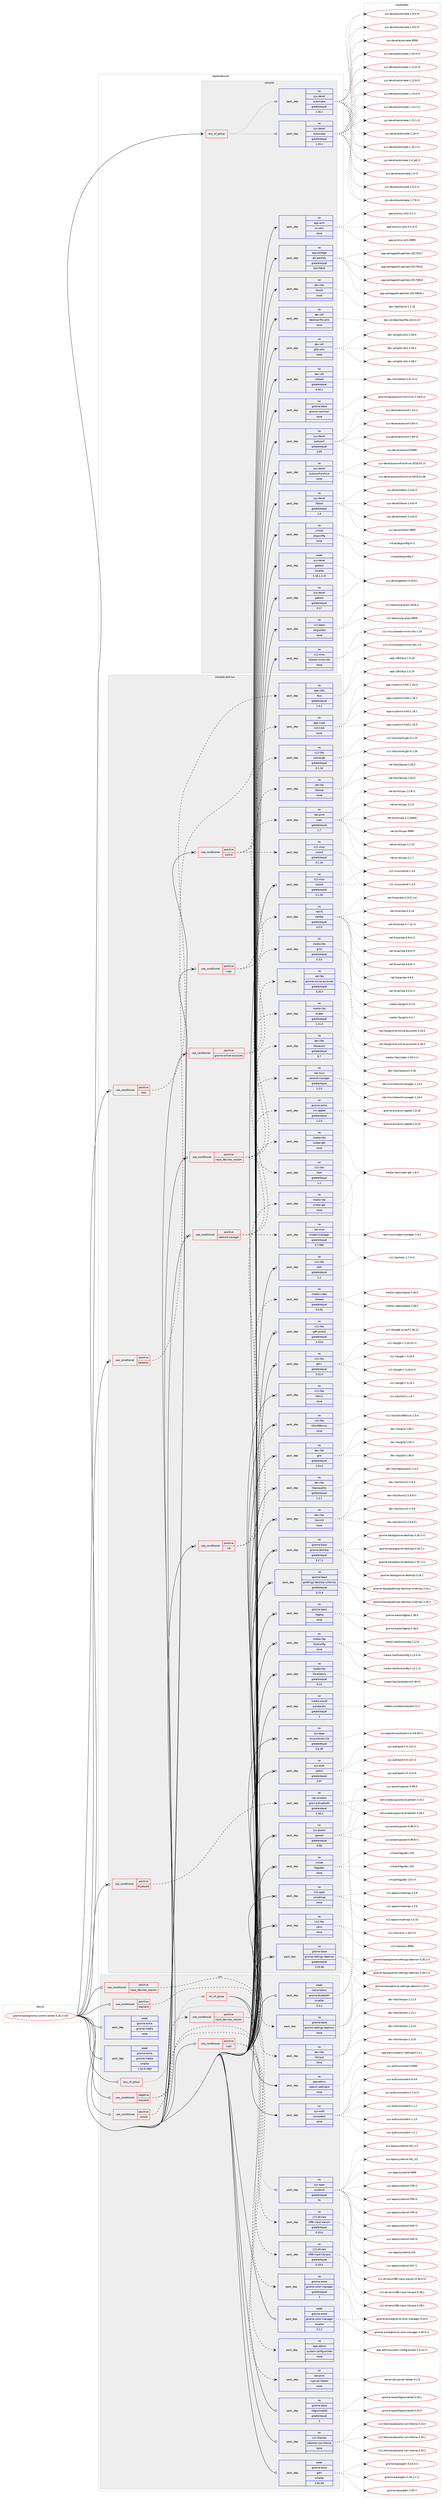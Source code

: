 digraph prolog {

# *************
# Graph options
# *************

newrank=true;
concentrate=true;
compound=true;
graph [rankdir=LR,fontname=Helvetica,fontsize=10,ranksep=1.5];#, ranksep=2.5, nodesep=0.2];
edge  [arrowhead=vee];
node  [fontname=Helvetica,fontsize=10];

# **********
# The ebuild
# **********

subgraph cluster_leftcol {
color=gray;
rank=same;
label=<<i>ebuild</i>>;
id [label="gnome-base/gnome-control-center-3.26.2-r28", color=red, width=4, href="../gnome-base/gnome-control-center-3.26.2-r28.svg"];
}

# ****************
# The dependencies
# ****************

subgraph cluster_midcol {
color=gray;
label=<<i>dependencies</i>>;
subgraph cluster_compile {
fillcolor="#eeeeee";
style=filled;
label=<<i>compile</i>>;
subgraph any23520 {
dependency1562792 [label=<<TABLE BORDER="0" CELLBORDER="1" CELLSPACING="0" CELLPADDING="4"><TR><TD CELLPADDING="10">any_of_group</TD></TR></TABLE>>, shape=none, color=red];subgraph pack1111286 {
dependency1562793 [label=<<TABLE BORDER="0" CELLBORDER="1" CELLSPACING="0" CELLPADDING="4" WIDTH="220"><TR><TD ROWSPAN="6" CELLPADDING="30">pack_dep</TD></TR><TR><TD WIDTH="110">no</TD></TR><TR><TD>sys-devel</TD></TR><TR><TD>automake</TD></TR><TR><TD>greaterequal</TD></TR><TR><TD>1.16.1</TD></TR></TABLE>>, shape=none, color=blue];
}
dependency1562792:e -> dependency1562793:w [weight=20,style="dotted",arrowhead="oinv"];
subgraph pack1111287 {
dependency1562794 [label=<<TABLE BORDER="0" CELLBORDER="1" CELLSPACING="0" CELLPADDING="4" WIDTH="220"><TR><TD ROWSPAN="6" CELLPADDING="30">pack_dep</TD></TR><TR><TD WIDTH="110">no</TD></TR><TR><TD>sys-devel</TD></TR><TR><TD>automake</TD></TR><TR><TD>greaterequal</TD></TR><TR><TD>1.15.1</TD></TR></TABLE>>, shape=none, color=blue];
}
dependency1562792:e -> dependency1562794:w [weight=20,style="dotted",arrowhead="oinv"];
}
id:e -> dependency1562792:w [weight=20,style="solid",arrowhead="vee"];
subgraph pack1111288 {
dependency1562795 [label=<<TABLE BORDER="0" CELLBORDER="1" CELLSPACING="0" CELLPADDING="4" WIDTH="220"><TR><TD ROWSPAN="6" CELLPADDING="30">pack_dep</TD></TR><TR><TD WIDTH="110">no</TD></TR><TR><TD>app-arch</TD></TR><TR><TD>xz-utils</TD></TR><TR><TD>none</TD></TR><TR><TD></TD></TR></TABLE>>, shape=none, color=blue];
}
id:e -> dependency1562795:w [weight=20,style="solid",arrowhead="vee"];
subgraph pack1111289 {
dependency1562796 [label=<<TABLE BORDER="0" CELLBORDER="1" CELLSPACING="0" CELLPADDING="4" WIDTH="220"><TR><TD ROWSPAN="6" CELLPADDING="30">pack_dep</TD></TR><TR><TD WIDTH="110">no</TD></TR><TR><TD>app-portage</TD></TR><TR><TD>elt-patches</TD></TR><TR><TD>greaterequal</TD></TR><TR><TD>20170815</TD></TR></TABLE>>, shape=none, color=blue];
}
id:e -> dependency1562796:w [weight=20,style="solid",arrowhead="vee"];
subgraph pack1111290 {
dependency1562797 [label=<<TABLE BORDER="0" CELLBORDER="1" CELLSPACING="0" CELLPADDING="4" WIDTH="220"><TR><TD ROWSPAN="6" CELLPADDING="30">pack_dep</TD></TR><TR><TD WIDTH="110">no</TD></TR><TR><TD>dev-libs</TD></TR><TR><TD>libxslt</TD></TR><TR><TD>none</TD></TR><TR><TD></TD></TR></TABLE>>, shape=none, color=blue];
}
id:e -> dependency1562797:w [weight=20,style="solid",arrowhead="vee"];
subgraph pack1111291 {
dependency1562798 [label=<<TABLE BORDER="0" CELLBORDER="1" CELLSPACING="0" CELLPADDING="4" WIDTH="220"><TR><TD ROWSPAN="6" CELLPADDING="30">pack_dep</TD></TR><TR><TD WIDTH="110">no</TD></TR><TR><TD>dev-util</TD></TR><TR><TD>desktop-file-utils</TD></TR><TR><TD>none</TD></TR><TR><TD></TD></TR></TABLE>>, shape=none, color=blue];
}
id:e -> dependency1562798:w [weight=20,style="solid",arrowhead="vee"];
subgraph pack1111292 {
dependency1562799 [label=<<TABLE BORDER="0" CELLBORDER="1" CELLSPACING="0" CELLPADDING="4" WIDTH="220"><TR><TD ROWSPAN="6" CELLPADDING="30">pack_dep</TD></TR><TR><TD WIDTH="110">no</TD></TR><TR><TD>dev-util</TD></TR><TR><TD>glib-utils</TD></TR><TR><TD>none</TD></TR><TR><TD></TD></TR></TABLE>>, shape=none, color=blue];
}
id:e -> dependency1562799:w [weight=20,style="solid",arrowhead="vee"];
subgraph pack1111293 {
dependency1562800 [label=<<TABLE BORDER="0" CELLBORDER="1" CELLSPACING="0" CELLPADDING="4" WIDTH="220"><TR><TD ROWSPAN="6" CELLPADDING="30">pack_dep</TD></TR><TR><TD WIDTH="110">no</TD></TR><TR><TD>dev-util</TD></TR><TR><TD>intltool</TD></TR><TR><TD>greaterequal</TD></TR><TR><TD>0.40.1</TD></TR></TABLE>>, shape=none, color=blue];
}
id:e -> dependency1562800:w [weight=20,style="solid",arrowhead="vee"];
subgraph pack1111294 {
dependency1562801 [label=<<TABLE BORDER="0" CELLBORDER="1" CELLSPACING="0" CELLPADDING="4" WIDTH="220"><TR><TD ROWSPAN="6" CELLPADDING="30">pack_dep</TD></TR><TR><TD WIDTH="110">no</TD></TR><TR><TD>gnome-base</TD></TR><TR><TD>gnome-common</TD></TR><TR><TD>none</TD></TR><TR><TD></TD></TR></TABLE>>, shape=none, color=blue];
}
id:e -> dependency1562801:w [weight=20,style="solid",arrowhead="vee"];
subgraph pack1111295 {
dependency1562802 [label=<<TABLE BORDER="0" CELLBORDER="1" CELLSPACING="0" CELLPADDING="4" WIDTH="220"><TR><TD ROWSPAN="6" CELLPADDING="30">pack_dep</TD></TR><TR><TD WIDTH="110">no</TD></TR><TR><TD>sys-devel</TD></TR><TR><TD>autoconf</TD></TR><TR><TD>greaterequal</TD></TR><TR><TD>2.69</TD></TR></TABLE>>, shape=none, color=blue];
}
id:e -> dependency1562802:w [weight=20,style="solid",arrowhead="vee"];
subgraph pack1111296 {
dependency1562803 [label=<<TABLE BORDER="0" CELLBORDER="1" CELLSPACING="0" CELLPADDING="4" WIDTH="220"><TR><TD ROWSPAN="6" CELLPADDING="30">pack_dep</TD></TR><TR><TD WIDTH="110">no</TD></TR><TR><TD>sys-devel</TD></TR><TR><TD>autoconf-archive</TD></TR><TR><TD>none</TD></TR><TR><TD></TD></TR></TABLE>>, shape=none, color=blue];
}
id:e -> dependency1562803:w [weight=20,style="solid",arrowhead="vee"];
subgraph pack1111297 {
dependency1562804 [label=<<TABLE BORDER="0" CELLBORDER="1" CELLSPACING="0" CELLPADDING="4" WIDTH="220"><TR><TD ROWSPAN="6" CELLPADDING="30">pack_dep</TD></TR><TR><TD WIDTH="110">no</TD></TR><TR><TD>sys-devel</TD></TR><TR><TD>gettext</TD></TR><TR><TD>greaterequal</TD></TR><TR><TD>0.17</TD></TR></TABLE>>, shape=none, color=blue];
}
id:e -> dependency1562804:w [weight=20,style="solid",arrowhead="vee"];
subgraph pack1111298 {
dependency1562805 [label=<<TABLE BORDER="0" CELLBORDER="1" CELLSPACING="0" CELLPADDING="4" WIDTH="220"><TR><TD ROWSPAN="6" CELLPADDING="30">pack_dep</TD></TR><TR><TD WIDTH="110">no</TD></TR><TR><TD>sys-devel</TD></TR><TR><TD>libtool</TD></TR><TR><TD>greaterequal</TD></TR><TR><TD>2.4</TD></TR></TABLE>>, shape=none, color=blue];
}
id:e -> dependency1562805:w [weight=20,style="solid",arrowhead="vee"];
subgraph pack1111299 {
dependency1562806 [label=<<TABLE BORDER="0" CELLBORDER="1" CELLSPACING="0" CELLPADDING="4" WIDTH="220"><TR><TD ROWSPAN="6" CELLPADDING="30">pack_dep</TD></TR><TR><TD WIDTH="110">no</TD></TR><TR><TD>virtual</TD></TR><TR><TD>pkgconfig</TD></TR><TR><TD>none</TD></TR><TR><TD></TD></TR></TABLE>>, shape=none, color=blue];
}
id:e -> dependency1562806:w [weight=20,style="solid",arrowhead="vee"];
subgraph pack1111300 {
dependency1562807 [label=<<TABLE BORDER="0" CELLBORDER="1" CELLSPACING="0" CELLPADDING="4" WIDTH="220"><TR><TD ROWSPAN="6" CELLPADDING="30">pack_dep</TD></TR><TR><TD WIDTH="110">no</TD></TR><TR><TD>x11-base</TD></TR><TR><TD>xorg-proto</TD></TR><TR><TD>none</TD></TR><TR><TD></TD></TR></TABLE>>, shape=none, color=blue];
}
id:e -> dependency1562807:w [weight=20,style="solid",arrowhead="vee"];
subgraph pack1111301 {
dependency1562808 [label=<<TABLE BORDER="0" CELLBORDER="1" CELLSPACING="0" CELLPADDING="4" WIDTH="220"><TR><TD ROWSPAN="6" CELLPADDING="30">pack_dep</TD></TR><TR><TD WIDTH="110">no</TD></TR><TR><TD>x11-misc</TD></TR><TR><TD>shared-mime-info</TD></TR><TR><TD>none</TD></TR><TR><TD></TD></TR></TABLE>>, shape=none, color=blue];
}
id:e -> dependency1562808:w [weight=20,style="solid",arrowhead="vee"];
subgraph pack1111302 {
dependency1562809 [label=<<TABLE BORDER="0" CELLBORDER="1" CELLSPACING="0" CELLPADDING="4" WIDTH="220"><TR><TD ROWSPAN="6" CELLPADDING="30">pack_dep</TD></TR><TR><TD WIDTH="110">weak</TD></TR><TR><TD>sys-devel</TD></TR><TR><TD>gettext</TD></TR><TR><TD>smaller</TD></TR><TR><TD>0.18.1.1-r3</TD></TR></TABLE>>, shape=none, color=blue];
}
id:e -> dependency1562809:w [weight=20,style="solid",arrowhead="vee"];
}
subgraph cluster_compileandrun {
fillcolor="#eeeeee";
style=filled;
label=<<i>compile and run</i>>;
subgraph cond427390 {
dependency1562810 [label=<<TABLE BORDER="0" CELLBORDER="1" CELLSPACING="0" CELLPADDING="4"><TR><TD ROWSPAN="3" CELLPADDING="10">use_conditional</TD></TR><TR><TD>positive</TD></TR><TR><TD>bluetooth</TD></TR></TABLE>>, shape=none, color=red];
subgraph pack1111303 {
dependency1562811 [label=<<TABLE BORDER="0" CELLBORDER="1" CELLSPACING="0" CELLPADDING="4" WIDTH="220"><TR><TD ROWSPAN="6" CELLPADDING="30">pack_dep</TD></TR><TR><TD WIDTH="110">no</TD></TR><TR><TD>net-wireless</TD></TR><TR><TD>gnome-bluetooth</TD></TR><TR><TD>greaterequal</TD></TR><TR><TD>3.18.2</TD></TR></TABLE>>, shape=none, color=blue];
}
dependency1562810:e -> dependency1562811:w [weight=20,style="dashed",arrowhead="vee"];
}
id:e -> dependency1562810:w [weight=20,style="solid",arrowhead="odotvee"];
subgraph cond427391 {
dependency1562812 [label=<<TABLE BORDER="0" CELLBORDER="1" CELLSPACING="0" CELLPADDING="4"><TR><TD ROWSPAN="3" CELLPADDING="10">use_conditional</TD></TR><TR><TD>positive</TD></TR><TR><TD>colord</TD></TR></TABLE>>, shape=none, color=red];
subgraph pack1111304 {
dependency1562813 [label=<<TABLE BORDER="0" CELLBORDER="1" CELLSPACING="0" CELLPADDING="4" WIDTH="220"><TR><TD ROWSPAN="6" CELLPADDING="30">pack_dep</TD></TR><TR><TD WIDTH="110">no</TD></TR><TR><TD>net-libs</TD></TR><TR><TD>libsoup</TD></TR><TR><TD>none</TD></TR><TR><TD></TD></TR></TABLE>>, shape=none, color=blue];
}
dependency1562812:e -> dependency1562813:w [weight=20,style="dashed",arrowhead="vee"];
subgraph pack1111305 {
dependency1562814 [label=<<TABLE BORDER="0" CELLBORDER="1" CELLSPACING="0" CELLPADDING="4" WIDTH="220"><TR><TD ROWSPAN="6" CELLPADDING="30">pack_dep</TD></TR><TR><TD WIDTH="110">no</TD></TR><TR><TD>x11-misc</TD></TR><TR><TD>colord</TD></TR><TR><TD>greaterequal</TD></TR><TR><TD>0.1.34</TD></TR></TABLE>>, shape=none, color=blue];
}
dependency1562812:e -> dependency1562814:w [weight=20,style="dashed",arrowhead="vee"];
subgraph pack1111306 {
dependency1562815 [label=<<TABLE BORDER="0" CELLBORDER="1" CELLSPACING="0" CELLPADDING="4" WIDTH="220"><TR><TD ROWSPAN="6" CELLPADDING="30">pack_dep</TD></TR><TR><TD WIDTH="110">no</TD></TR><TR><TD>x11-libs</TD></TR><TR><TD>colord-gtk</TD></TR><TR><TD>greaterequal</TD></TR><TR><TD>0.1.24</TD></TR></TABLE>>, shape=none, color=blue];
}
dependency1562812:e -> dependency1562815:w [weight=20,style="dashed",arrowhead="vee"];
}
id:e -> dependency1562812:w [weight=20,style="solid",arrowhead="odotvee"];
subgraph cond427392 {
dependency1562816 [label=<<TABLE BORDER="0" CELLBORDER="1" CELLSPACING="0" CELLPADDING="4"><TR><TD ROWSPAN="3" CELLPADDING="10">use_conditional</TD></TR><TR><TD>positive</TD></TR><TR><TD>cups</TD></TR></TABLE>>, shape=none, color=red];
subgraph pack1111307 {
dependency1562817 [label=<<TABLE BORDER="0" CELLBORDER="1" CELLSPACING="0" CELLPADDING="4" WIDTH="220"><TR><TD ROWSPAN="6" CELLPADDING="30">pack_dep</TD></TR><TR><TD WIDTH="110">no</TD></TR><TR><TD>net-print</TD></TR><TR><TD>cups</TD></TR><TR><TD>greaterequal</TD></TR><TR><TD>1.7</TD></TR></TABLE>>, shape=none, color=blue];
}
dependency1562816:e -> dependency1562817:w [weight=20,style="dashed",arrowhead="vee"];
subgraph pack1111308 {
dependency1562818 [label=<<TABLE BORDER="0" CELLBORDER="1" CELLSPACING="0" CELLPADDING="4" WIDTH="220"><TR><TD ROWSPAN="6" CELLPADDING="30">pack_dep</TD></TR><TR><TD WIDTH="110">no</TD></TR><TR><TD>net-fs</TD></TR><TR><TD>samba</TD></TR><TR><TD>greaterequal</TD></TR><TR><TD>4.0.0</TD></TR></TABLE>>, shape=none, color=blue];
}
dependency1562816:e -> dependency1562818:w [weight=20,style="dashed",arrowhead="vee"];
}
id:e -> dependency1562816:w [weight=20,style="solid",arrowhead="odotvee"];
subgraph cond427393 {
dependency1562819 [label=<<TABLE BORDER="0" CELLBORDER="1" CELLSPACING="0" CELLPADDING="4"><TR><TD ROWSPAN="3" CELLPADDING="10">use_conditional</TD></TR><TR><TD>positive</TD></TR><TR><TD>gnome-online-accounts</TD></TR></TABLE>>, shape=none, color=red];
subgraph pack1111309 {
dependency1562820 [label=<<TABLE BORDER="0" CELLBORDER="1" CELLSPACING="0" CELLPADDING="4" WIDTH="220"><TR><TD ROWSPAN="6" CELLPADDING="30">pack_dep</TD></TR><TR><TD WIDTH="110">no</TD></TR><TR><TD>media-libs</TD></TR><TR><TD>grilo</TD></TR><TR><TD>greaterequal</TD></TR><TR><TD>0.3.0</TD></TR></TABLE>>, shape=none, color=blue];
}
dependency1562819:e -> dependency1562820:w [weight=20,style="dashed",arrowhead="vee"];
subgraph pack1111310 {
dependency1562821 [label=<<TABLE BORDER="0" CELLBORDER="1" CELLSPACING="0" CELLPADDING="4" WIDTH="220"><TR><TD ROWSPAN="6" CELLPADDING="30">pack_dep</TD></TR><TR><TD WIDTH="110">no</TD></TR><TR><TD>net-libs</TD></TR><TR><TD>gnome-online-accounts</TD></TR><TR><TD>greaterequal</TD></TR><TR><TD>3.25.3</TD></TR></TABLE>>, shape=none, color=blue];
}
dependency1562819:e -> dependency1562821:w [weight=20,style="dashed",arrowhead="vee"];
}
id:e -> dependency1562819:w [weight=20,style="solid",arrowhead="odotvee"];
subgraph cond427394 {
dependency1562822 [label=<<TABLE BORDER="0" CELLBORDER="1" CELLSPACING="0" CELLPADDING="4"><TR><TD ROWSPAN="3" CELLPADDING="10">use_conditional</TD></TR><TR><TD>positive</TD></TR><TR><TD>ibus</TD></TR></TABLE>>, shape=none, color=red];
subgraph pack1111311 {
dependency1562823 [label=<<TABLE BORDER="0" CELLBORDER="1" CELLSPACING="0" CELLPADDING="4" WIDTH="220"><TR><TD ROWSPAN="6" CELLPADDING="30">pack_dep</TD></TR><TR><TD WIDTH="110">no</TD></TR><TR><TD>app-i18n</TD></TR><TR><TD>ibus</TD></TR><TR><TD>greaterequal</TD></TR><TR><TD>1.5.2</TD></TR></TABLE>>, shape=none, color=blue];
}
dependency1562822:e -> dependency1562823:w [weight=20,style="dashed",arrowhead="vee"];
}
id:e -> dependency1562822:w [weight=20,style="solid",arrowhead="odotvee"];
subgraph cond427395 {
dependency1562824 [label=<<TABLE BORDER="0" CELLBORDER="1" CELLSPACING="0" CELLPADDING="4"><TR><TD ROWSPAN="3" CELLPADDING="10">use_conditional</TD></TR><TR><TD>positive</TD></TR><TR><TD>input_devices_wacom</TD></TR></TABLE>>, shape=none, color=red];
subgraph pack1111312 {
dependency1562825 [label=<<TABLE BORDER="0" CELLBORDER="1" CELLSPACING="0" CELLPADDING="4" WIDTH="220"><TR><TD ROWSPAN="6" CELLPADDING="30">pack_dep</TD></TR><TR><TD WIDTH="110">no</TD></TR><TR><TD>dev-libs</TD></TR><TR><TD>libwacom</TD></TR><TR><TD>greaterequal</TD></TR><TR><TD>0.7</TD></TR></TABLE>>, shape=none, color=blue];
}
dependency1562824:e -> dependency1562825:w [weight=20,style="dashed",arrowhead="vee"];
subgraph pack1111313 {
dependency1562826 [label=<<TABLE BORDER="0" CELLBORDER="1" CELLSPACING="0" CELLPADDING="4" WIDTH="220"><TR><TD ROWSPAN="6" CELLPADDING="30">pack_dep</TD></TR><TR><TD WIDTH="110">no</TD></TR><TR><TD>media-libs</TD></TR><TR><TD>clutter</TD></TR><TR><TD>greaterequal</TD></TR><TR><TD>1.11.3</TD></TR></TABLE>>, shape=none, color=blue];
}
dependency1562824:e -> dependency1562826:w [weight=20,style="dashed",arrowhead="vee"];
subgraph pack1111314 {
dependency1562827 [label=<<TABLE BORDER="0" CELLBORDER="1" CELLSPACING="0" CELLPADDING="4" WIDTH="220"><TR><TD ROWSPAN="6" CELLPADDING="30">pack_dep</TD></TR><TR><TD WIDTH="110">no</TD></TR><TR><TD>media-libs</TD></TR><TR><TD>clutter-gtk</TD></TR><TR><TD>none</TD></TR><TR><TD></TD></TR></TABLE>>, shape=none, color=blue];
}
dependency1562824:e -> dependency1562827:w [weight=20,style="dashed",arrowhead="vee"];
subgraph pack1111315 {
dependency1562828 [label=<<TABLE BORDER="0" CELLBORDER="1" CELLSPACING="0" CELLPADDING="4" WIDTH="220"><TR><TD ROWSPAN="6" CELLPADDING="30">pack_dep</TD></TR><TR><TD WIDTH="110">no</TD></TR><TR><TD>x11-libs</TD></TR><TR><TD>libXi</TD></TR><TR><TD>greaterequal</TD></TR><TR><TD>1.2</TD></TR></TABLE>>, shape=none, color=blue];
}
dependency1562824:e -> dependency1562828:w [weight=20,style="dashed",arrowhead="vee"];
}
id:e -> dependency1562824:w [weight=20,style="solid",arrowhead="odotvee"];
subgraph cond427396 {
dependency1562829 [label=<<TABLE BORDER="0" CELLBORDER="1" CELLSPACING="0" CELLPADDING="4"><TR><TD ROWSPAN="3" CELLPADDING="10">use_conditional</TD></TR><TR><TD>positive</TD></TR><TR><TD>kerberos</TD></TR></TABLE>>, shape=none, color=red];
subgraph pack1111316 {
dependency1562830 [label=<<TABLE BORDER="0" CELLBORDER="1" CELLSPACING="0" CELLPADDING="4" WIDTH="220"><TR><TD ROWSPAN="6" CELLPADDING="30">pack_dep</TD></TR><TR><TD WIDTH="110">no</TD></TR><TR><TD>app-crypt</TD></TR><TR><TD>mit-krb5</TD></TR><TR><TD>none</TD></TR><TR><TD></TD></TR></TABLE>>, shape=none, color=blue];
}
dependency1562829:e -> dependency1562830:w [weight=20,style="dashed",arrowhead="vee"];
}
id:e -> dependency1562829:w [weight=20,style="solid",arrowhead="odotvee"];
subgraph cond427397 {
dependency1562831 [label=<<TABLE BORDER="0" CELLBORDER="1" CELLSPACING="0" CELLPADDING="4"><TR><TD ROWSPAN="3" CELLPADDING="10">use_conditional</TD></TR><TR><TD>positive</TD></TR><TR><TD>networkmanager</TD></TR></TABLE>>, shape=none, color=red];
subgraph pack1111317 {
dependency1562832 [label=<<TABLE BORDER="0" CELLBORDER="1" CELLSPACING="0" CELLPADDING="4" WIDTH="220"><TR><TD ROWSPAN="6" CELLPADDING="30">pack_dep</TD></TR><TR><TD WIDTH="110">no</TD></TR><TR><TD>gnome-extra</TD></TR><TR><TD>nm-applet</TD></TR><TR><TD>greaterequal</TD></TR><TR><TD>1.2.0</TD></TR></TABLE>>, shape=none, color=blue];
}
dependency1562831:e -> dependency1562832:w [weight=20,style="dashed",arrowhead="vee"];
subgraph pack1111318 {
dependency1562833 [label=<<TABLE BORDER="0" CELLBORDER="1" CELLSPACING="0" CELLPADDING="4" WIDTH="220"><TR><TD ROWSPAN="6" CELLPADDING="30">pack_dep</TD></TR><TR><TD WIDTH="110">no</TD></TR><TR><TD>net-misc</TD></TR><TR><TD>networkmanager</TD></TR><TR><TD>greaterequal</TD></TR><TR><TD>1.2.0</TD></TR></TABLE>>, shape=none, color=blue];
}
dependency1562831:e -> dependency1562833:w [weight=20,style="dashed",arrowhead="vee"];
subgraph pack1111319 {
dependency1562834 [label=<<TABLE BORDER="0" CELLBORDER="1" CELLSPACING="0" CELLPADDING="4" WIDTH="220"><TR><TD ROWSPAN="6" CELLPADDING="30">pack_dep</TD></TR><TR><TD WIDTH="110">no</TD></TR><TR><TD>net-misc</TD></TR><TR><TD>modemmanager</TD></TR><TR><TD>greaterequal</TD></TR><TR><TD>0.7.990</TD></TR></TABLE>>, shape=none, color=blue];
}
dependency1562831:e -> dependency1562834:w [weight=20,style="dashed",arrowhead="vee"];
}
id:e -> dependency1562831:w [weight=20,style="solid",arrowhead="odotvee"];
subgraph cond427398 {
dependency1562835 [label=<<TABLE BORDER="0" CELLBORDER="1" CELLSPACING="0" CELLPADDING="4"><TR><TD ROWSPAN="3" CELLPADDING="10">use_conditional</TD></TR><TR><TD>positive</TD></TR><TR><TD>v4l</TD></TR></TABLE>>, shape=none, color=red];
subgraph pack1111320 {
dependency1562836 [label=<<TABLE BORDER="0" CELLBORDER="1" CELLSPACING="0" CELLPADDING="4" WIDTH="220"><TR><TD ROWSPAN="6" CELLPADDING="30">pack_dep</TD></TR><TR><TD WIDTH="110">no</TD></TR><TR><TD>media-libs</TD></TR><TR><TD>clutter-gtk</TD></TR><TR><TD>none</TD></TR><TR><TD></TD></TR></TABLE>>, shape=none, color=blue];
}
dependency1562835:e -> dependency1562836:w [weight=20,style="dashed",arrowhead="vee"];
subgraph pack1111321 {
dependency1562837 [label=<<TABLE BORDER="0" CELLBORDER="1" CELLSPACING="0" CELLPADDING="4" WIDTH="220"><TR><TD ROWSPAN="6" CELLPADDING="30">pack_dep</TD></TR><TR><TD WIDTH="110">no</TD></TR><TR><TD>media-video</TD></TR><TR><TD>cheese</TD></TR><TR><TD>greaterequal</TD></TR><TR><TD>3.5.91</TD></TR></TABLE>>, shape=none, color=blue];
}
dependency1562835:e -> dependency1562837:w [weight=20,style="dashed",arrowhead="vee"];
}
id:e -> dependency1562835:w [weight=20,style="solid",arrowhead="odotvee"];
subgraph pack1111322 {
dependency1562838 [label=<<TABLE BORDER="0" CELLBORDER="1" CELLSPACING="0" CELLPADDING="4" WIDTH="220"><TR><TD ROWSPAN="6" CELLPADDING="30">pack_dep</TD></TR><TR><TD WIDTH="110">no</TD></TR><TR><TD>dev-libs</TD></TR><TR><TD>glib</TD></TR><TR><TD>greaterequal</TD></TR><TR><TD>2.53.0</TD></TR></TABLE>>, shape=none, color=blue];
}
id:e -> dependency1562838:w [weight=20,style="solid",arrowhead="odotvee"];
subgraph pack1111323 {
dependency1562839 [label=<<TABLE BORDER="0" CELLBORDER="1" CELLSPACING="0" CELLPADDING="4" WIDTH="220"><TR><TD ROWSPAN="6" CELLPADDING="30">pack_dep</TD></TR><TR><TD WIDTH="110">no</TD></TR><TR><TD>dev-libs</TD></TR><TR><TD>libpwquality</TD></TR><TR><TD>greaterequal</TD></TR><TR><TD>1.2.2</TD></TR></TABLE>>, shape=none, color=blue];
}
id:e -> dependency1562839:w [weight=20,style="solid",arrowhead="odotvee"];
subgraph pack1111324 {
dependency1562840 [label=<<TABLE BORDER="0" CELLBORDER="1" CELLSPACING="0" CELLPADDING="4" WIDTH="220"><TR><TD ROWSPAN="6" CELLPADDING="30">pack_dep</TD></TR><TR><TD WIDTH="110">no</TD></TR><TR><TD>dev-libs</TD></TR><TR><TD>libxml2</TD></TR><TR><TD>none</TD></TR><TR><TD></TD></TR></TABLE>>, shape=none, color=blue];
}
id:e -> dependency1562840:w [weight=20,style="solid",arrowhead="odotvee"];
subgraph pack1111325 {
dependency1562841 [label=<<TABLE BORDER="0" CELLBORDER="1" CELLSPACING="0" CELLPADDING="4" WIDTH="220"><TR><TD ROWSPAN="6" CELLPADDING="30">pack_dep</TD></TR><TR><TD WIDTH="110">no</TD></TR><TR><TD>gnome-base</TD></TR><TR><TD>gnome-desktop</TD></TR><TR><TD>greaterequal</TD></TR><TR><TD>3.27.3</TD></TR></TABLE>>, shape=none, color=blue];
}
id:e -> dependency1562841:w [weight=20,style="solid",arrowhead="odotvee"];
subgraph pack1111326 {
dependency1562842 [label=<<TABLE BORDER="0" CELLBORDER="1" CELLSPACING="0" CELLPADDING="4" WIDTH="220"><TR><TD ROWSPAN="6" CELLPADDING="30">pack_dep</TD></TR><TR><TD WIDTH="110">no</TD></TR><TR><TD>gnome-base</TD></TR><TR><TD>gnome-settings-daemon</TD></TR><TR><TD>greaterequal</TD></TR><TR><TD>3.25.90</TD></TR></TABLE>>, shape=none, color=blue];
}
id:e -> dependency1562842:w [weight=20,style="solid",arrowhead="odotvee"];
subgraph pack1111327 {
dependency1562843 [label=<<TABLE BORDER="0" CELLBORDER="1" CELLSPACING="0" CELLPADDING="4" WIDTH="220"><TR><TD ROWSPAN="6" CELLPADDING="30">pack_dep</TD></TR><TR><TD WIDTH="110">no</TD></TR><TR><TD>gnome-base</TD></TR><TR><TD>gsettings-desktop-schemas</TD></TR><TR><TD>greaterequal</TD></TR><TR><TD>3.21.4</TD></TR></TABLE>>, shape=none, color=blue];
}
id:e -> dependency1562843:w [weight=20,style="solid",arrowhead="odotvee"];
subgraph pack1111328 {
dependency1562844 [label=<<TABLE BORDER="0" CELLBORDER="1" CELLSPACING="0" CELLPADDING="4" WIDTH="220"><TR><TD ROWSPAN="6" CELLPADDING="30">pack_dep</TD></TR><TR><TD WIDTH="110">no</TD></TR><TR><TD>gnome-base</TD></TR><TR><TD>libgtop</TD></TR><TR><TD>none</TD></TR><TR><TD></TD></TR></TABLE>>, shape=none, color=blue];
}
id:e -> dependency1562844:w [weight=20,style="solid",arrowhead="odotvee"];
subgraph pack1111329 {
dependency1562845 [label=<<TABLE BORDER="0" CELLBORDER="1" CELLSPACING="0" CELLPADDING="4" WIDTH="220"><TR><TD ROWSPAN="6" CELLPADDING="30">pack_dep</TD></TR><TR><TD WIDTH="110">no</TD></TR><TR><TD>media-libs</TD></TR><TR><TD>fontconfig</TD></TR><TR><TD>none</TD></TR><TR><TD></TD></TR></TABLE>>, shape=none, color=blue];
}
id:e -> dependency1562845:w [weight=20,style="solid",arrowhead="odotvee"];
subgraph pack1111330 {
dependency1562846 [label=<<TABLE BORDER="0" CELLBORDER="1" CELLSPACING="0" CELLPADDING="4" WIDTH="220"><TR><TD ROWSPAN="6" CELLPADDING="30">pack_dep</TD></TR><TR><TD WIDTH="110">no</TD></TR><TR><TD>media-libs</TD></TR><TR><TD>libcanberra</TD></TR><TR><TD>greaterequal</TD></TR><TR><TD>0.13</TD></TR></TABLE>>, shape=none, color=blue];
}
id:e -> dependency1562846:w [weight=20,style="solid",arrowhead="odotvee"];
subgraph pack1111331 {
dependency1562847 [label=<<TABLE BORDER="0" CELLBORDER="1" CELLSPACING="0" CELLPADDING="4" WIDTH="220"><TR><TD ROWSPAN="6" CELLPADDING="30">pack_dep</TD></TR><TR><TD WIDTH="110">no</TD></TR><TR><TD>media-sound</TD></TR><TR><TD>pulseaudio</TD></TR><TR><TD>greaterequal</TD></TR><TR><TD>2</TD></TR></TABLE>>, shape=none, color=blue];
}
id:e -> dependency1562847:w [weight=20,style="solid",arrowhead="odotvee"];
subgraph pack1111332 {
dependency1562848 [label=<<TABLE BORDER="0" CELLBORDER="1" CELLSPACING="0" CELLPADDING="4" WIDTH="220"><TR><TD ROWSPAN="6" CELLPADDING="30">pack_dep</TD></TR><TR><TD WIDTH="110">no</TD></TR><TR><TD>sys-apps</TD></TR><TR><TD>accountsservice</TD></TR><TR><TD>greaterequal</TD></TR><TR><TD>0.6.39</TD></TR></TABLE>>, shape=none, color=blue];
}
id:e -> dependency1562848:w [weight=20,style="solid",arrowhead="odotvee"];
subgraph pack1111333 {
dependency1562849 [label=<<TABLE BORDER="0" CELLBORDER="1" CELLSPACING="0" CELLPADDING="4" WIDTH="220"><TR><TD ROWSPAN="6" CELLPADDING="30">pack_dep</TD></TR><TR><TD WIDTH="110">no</TD></TR><TR><TD>sys-auth</TD></TR><TR><TD>polkit</TD></TR><TR><TD>greaterequal</TD></TR><TR><TD>0.97</TD></TR></TABLE>>, shape=none, color=blue];
}
id:e -> dependency1562849:w [weight=20,style="solid",arrowhead="odotvee"];
subgraph pack1111334 {
dependency1562850 [label=<<TABLE BORDER="0" CELLBORDER="1" CELLSPACING="0" CELLPADDING="4" WIDTH="220"><TR><TD ROWSPAN="6" CELLPADDING="30">pack_dep</TD></TR><TR><TD WIDTH="110">no</TD></TR><TR><TD>sys-power</TD></TR><TR><TD>upower</TD></TR><TR><TD>greaterequal</TD></TR><TR><TD>0.99</TD></TR></TABLE>>, shape=none, color=blue];
}
id:e -> dependency1562850:w [weight=20,style="solid",arrowhead="odotvee"];
subgraph pack1111335 {
dependency1562851 [label=<<TABLE BORDER="0" CELLBORDER="1" CELLSPACING="0" CELLPADDING="4" WIDTH="220"><TR><TD ROWSPAN="6" CELLPADDING="30">pack_dep</TD></TR><TR><TD WIDTH="110">no</TD></TR><TR><TD>virtual</TD></TR><TR><TD>libgudev</TD></TR><TR><TD>none</TD></TR><TR><TD></TD></TR></TABLE>>, shape=none, color=blue];
}
id:e -> dependency1562851:w [weight=20,style="solid",arrowhead="odotvee"];
subgraph pack1111336 {
dependency1562852 [label=<<TABLE BORDER="0" CELLBORDER="1" CELLSPACING="0" CELLPADDING="4" WIDTH="220"><TR><TD ROWSPAN="6" CELLPADDING="30">pack_dep</TD></TR><TR><TD WIDTH="110">no</TD></TR><TR><TD>x11-apps</TD></TR><TR><TD>xmodmap</TD></TR><TR><TD>none</TD></TR><TR><TD></TD></TR></TABLE>>, shape=none, color=blue];
}
id:e -> dependency1562852:w [weight=20,style="solid",arrowhead="odotvee"];
subgraph pack1111337 {
dependency1562853 [label=<<TABLE BORDER="0" CELLBORDER="1" CELLSPACING="0" CELLPADDING="4" WIDTH="220"><TR><TD ROWSPAN="6" CELLPADDING="30">pack_dep</TD></TR><TR><TD WIDTH="110">no</TD></TR><TR><TD>x11-libs</TD></TR><TR><TD>cairo</TD></TR><TR><TD>none</TD></TR><TR><TD></TD></TR></TABLE>>, shape=none, color=blue];
}
id:e -> dependency1562853:w [weight=20,style="solid",arrowhead="odotvee"];
subgraph pack1111338 {
dependency1562854 [label=<<TABLE BORDER="0" CELLBORDER="1" CELLSPACING="0" CELLPADDING="4" WIDTH="220"><TR><TD ROWSPAN="6" CELLPADDING="30">pack_dep</TD></TR><TR><TD WIDTH="110">no</TD></TR><TR><TD>x11-libs</TD></TR><TR><TD>gdk-pixbuf</TD></TR><TR><TD>greaterequal</TD></TR><TR><TD>2.23.0</TD></TR></TABLE>>, shape=none, color=blue];
}
id:e -> dependency1562854:w [weight=20,style="solid",arrowhead="odotvee"];
subgraph pack1111339 {
dependency1562855 [label=<<TABLE BORDER="0" CELLBORDER="1" CELLSPACING="0" CELLPADDING="4" WIDTH="220"><TR><TD ROWSPAN="6" CELLPADDING="30">pack_dep</TD></TR><TR><TD WIDTH="110">no</TD></TR><TR><TD>x11-libs</TD></TR><TR><TD>gtk+</TD></TR><TR><TD>greaterequal</TD></TR><TR><TD>3.22.0</TD></TR></TABLE>>, shape=none, color=blue];
}
id:e -> dependency1562855:w [weight=20,style="solid",arrowhead="odotvee"];
subgraph pack1111340 {
dependency1562856 [label=<<TABLE BORDER="0" CELLBORDER="1" CELLSPACING="0" CELLPADDING="4" WIDTH="220"><TR><TD ROWSPAN="6" CELLPADDING="30">pack_dep</TD></TR><TR><TD WIDTH="110">no</TD></TR><TR><TD>x11-libs</TD></TR><TR><TD>libX11</TD></TR><TR><TD>none</TD></TR><TR><TD></TD></TR></TABLE>>, shape=none, color=blue];
}
id:e -> dependency1562856:w [weight=20,style="solid",arrowhead="odotvee"];
subgraph pack1111341 {
dependency1562857 [label=<<TABLE BORDER="0" CELLBORDER="1" CELLSPACING="0" CELLPADDING="4" WIDTH="220"><TR><TD ROWSPAN="6" CELLPADDING="30">pack_dep</TD></TR><TR><TD WIDTH="110">no</TD></TR><TR><TD>x11-libs</TD></TR><TR><TD>libXi</TD></TR><TR><TD>greaterequal</TD></TR><TR><TD>1.2</TD></TR></TABLE>>, shape=none, color=blue];
}
id:e -> dependency1562857:w [weight=20,style="solid",arrowhead="odotvee"];
subgraph pack1111342 {
dependency1562858 [label=<<TABLE BORDER="0" CELLBORDER="1" CELLSPACING="0" CELLPADDING="4" WIDTH="220"><TR><TD ROWSPAN="6" CELLPADDING="30">pack_dep</TD></TR><TR><TD WIDTH="110">no</TD></TR><TR><TD>x11-libs</TD></TR><TR><TD>libXxf86misc</TD></TR><TR><TD>none</TD></TR><TR><TD></TD></TR></TABLE>>, shape=none, color=blue];
}
id:e -> dependency1562858:w [weight=20,style="solid",arrowhead="odotvee"];
subgraph pack1111343 {
dependency1562859 [label=<<TABLE BORDER="0" CELLBORDER="1" CELLSPACING="0" CELLPADDING="4" WIDTH="220"><TR><TD ROWSPAN="6" CELLPADDING="30">pack_dep</TD></TR><TR><TD WIDTH="110">no</TD></TR><TR><TD>x11-misc</TD></TR><TR><TD>colord</TD></TR><TR><TD>greaterequal</TD></TR><TR><TD>0.1.34</TD></TR></TABLE>>, shape=none, color=blue];
}
id:e -> dependency1562859:w [weight=20,style="solid",arrowhead="odotvee"];
}
subgraph cluster_run {
fillcolor="#eeeeee";
style=filled;
label=<<i>run</i>>;
subgraph any23521 {
dependency1562860 [label=<<TABLE BORDER="0" CELLBORDER="1" CELLSPACING="0" CELLPADDING="4"><TR><TD CELLPADDING="10">any_of_group</TD></TR></TABLE>>, shape=none, color=red];subgraph pack1111344 {
dependency1562861 [label=<<TABLE BORDER="0" CELLBORDER="1" CELLSPACING="0" CELLPADDING="4" WIDTH="220"><TR><TD ROWSPAN="6" CELLPADDING="30">pack_dep</TD></TR><TR><TD WIDTH="110">no</TD></TR><TR><TD>sys-apps</TD></TR><TR><TD>systemd</TD></TR><TR><TD>greaterequal</TD></TR><TR><TD>31</TD></TR></TABLE>>, shape=none, color=blue];
}
dependency1562860:e -> dependency1562861:w [weight=20,style="dotted",arrowhead="oinv"];
subgraph all599 {
dependency1562862 [label=<<TABLE BORDER="0" CELLBORDER="1" CELLSPACING="0" CELLPADDING="4"><TR><TD CELLPADDING="10">all_of_group</TD></TR></TABLE>>, shape=none, color=red];subgraph pack1111345 {
dependency1562863 [label=<<TABLE BORDER="0" CELLBORDER="1" CELLSPACING="0" CELLPADDING="4" WIDTH="220"><TR><TD ROWSPAN="6" CELLPADDING="30">pack_dep</TD></TR><TR><TD WIDTH="110">no</TD></TR><TR><TD>app-admin</TD></TR><TR><TD>openrc-settingsd</TD></TR><TR><TD>none</TD></TR><TR><TD></TD></TR></TABLE>>, shape=none, color=blue];
}
dependency1562862:e -> dependency1562863:w [weight=20,style="solid",arrowhead="inv"];
subgraph pack1111346 {
dependency1562864 [label=<<TABLE BORDER="0" CELLBORDER="1" CELLSPACING="0" CELLPADDING="4" WIDTH="220"><TR><TD ROWSPAN="6" CELLPADDING="30">pack_dep</TD></TR><TR><TD WIDTH="110">no</TD></TR><TR><TD>sys-auth</TD></TR><TR><TD>consolekit</TD></TR><TR><TD>none</TD></TR><TR><TD></TD></TR></TABLE>>, shape=none, color=blue];
}
dependency1562862:e -> dependency1562864:w [weight=20,style="solid",arrowhead="inv"];
}
dependency1562860:e -> dependency1562862:w [weight=20,style="dotted",arrowhead="oinv"];
}
id:e -> dependency1562860:w [weight=20,style="solid",arrowhead="odot"];
subgraph cond427399 {
dependency1562865 [label=<<TABLE BORDER="0" CELLBORDER="1" CELLSPACING="0" CELLPADDING="4"><TR><TD ROWSPAN="3" CELLPADDING="10">use_conditional</TD></TR><TR><TD>negative</TD></TR><TR><TD>wayland</TD></TR></TABLE>>, shape=none, color=red];
subgraph pack1111347 {
dependency1562866 [label=<<TABLE BORDER="0" CELLBORDER="1" CELLSPACING="0" CELLPADDING="4" WIDTH="220"><TR><TD ROWSPAN="6" CELLPADDING="30">pack_dep</TD></TR><TR><TD WIDTH="110">no</TD></TR><TR><TD>x11-drivers</TD></TR><TR><TD>xf86-input-libinput</TD></TR><TR><TD>greaterequal</TD></TR><TR><TD>0.19.0</TD></TR></TABLE>>, shape=none, color=blue];
}
dependency1562865:e -> dependency1562866:w [weight=20,style="dashed",arrowhead="vee"];
subgraph cond427400 {
dependency1562867 [label=<<TABLE BORDER="0" CELLBORDER="1" CELLSPACING="0" CELLPADDING="4"><TR><TD ROWSPAN="3" CELLPADDING="10">use_conditional</TD></TR><TR><TD>positive</TD></TR><TR><TD>input_devices_wacom</TD></TR></TABLE>>, shape=none, color=red];
subgraph pack1111348 {
dependency1562868 [label=<<TABLE BORDER="0" CELLBORDER="1" CELLSPACING="0" CELLPADDING="4" WIDTH="220"><TR><TD ROWSPAN="6" CELLPADDING="30">pack_dep</TD></TR><TR><TD WIDTH="110">no</TD></TR><TR><TD>x11-drivers</TD></TR><TR><TD>xf86-input-wacom</TD></TR><TR><TD>greaterequal</TD></TR><TR><TD>0.33.0</TD></TR></TABLE>>, shape=none, color=blue];
}
dependency1562867:e -> dependency1562868:w [weight=20,style="dashed",arrowhead="vee"];
}
dependency1562865:e -> dependency1562867:w [weight=20,style="dashed",arrowhead="vee"];
}
id:e -> dependency1562865:w [weight=20,style="solid",arrowhead="odot"];
subgraph cond427401 {
dependency1562869 [label=<<TABLE BORDER="0" CELLBORDER="1" CELLSPACING="0" CELLPADDING="4"><TR><TD ROWSPAN="3" CELLPADDING="10">use_conditional</TD></TR><TR><TD>positive</TD></TR><TR><TD>colord</TD></TR></TABLE>>, shape=none, color=red];
subgraph pack1111349 {
dependency1562870 [label=<<TABLE BORDER="0" CELLBORDER="1" CELLSPACING="0" CELLPADDING="4" WIDTH="220"><TR><TD ROWSPAN="6" CELLPADDING="30">pack_dep</TD></TR><TR><TD WIDTH="110">no</TD></TR><TR><TD>gnome-extra</TD></TR><TR><TD>gnome-color-manager</TD></TR><TR><TD>greaterequal</TD></TR><TR><TD>3</TD></TR></TABLE>>, shape=none, color=blue];
}
dependency1562869:e -> dependency1562870:w [weight=20,style="dashed",arrowhead="vee"];
}
id:e -> dependency1562869:w [weight=20,style="solid",arrowhead="odot"];
subgraph cond427402 {
dependency1562871 [label=<<TABLE BORDER="0" CELLBORDER="1" CELLSPACING="0" CELLPADDING="4"><TR><TD ROWSPAN="3" CELLPADDING="10">use_conditional</TD></TR><TR><TD>positive</TD></TR><TR><TD>cups</TD></TR></TABLE>>, shape=none, color=red];
subgraph pack1111350 {
dependency1562872 [label=<<TABLE BORDER="0" CELLBORDER="1" CELLSPACING="0" CELLPADDING="4" WIDTH="220"><TR><TD ROWSPAN="6" CELLPADDING="30">pack_dep</TD></TR><TR><TD WIDTH="110">no</TD></TR><TR><TD>app-admin</TD></TR><TR><TD>system-config-printer</TD></TR><TR><TD>none</TD></TR><TR><TD></TD></TR></TABLE>>, shape=none, color=blue];
}
dependency1562871:e -> dependency1562872:w [weight=20,style="dashed",arrowhead="vee"];
subgraph pack1111351 {
dependency1562873 [label=<<TABLE BORDER="0" CELLBORDER="1" CELLSPACING="0" CELLPADDING="4" WIDTH="220"><TR><TD ROWSPAN="6" CELLPADDING="30">pack_dep</TD></TR><TR><TD WIDTH="110">no</TD></TR><TR><TD>net-print</TD></TR><TR><TD>cups-pk-helper</TD></TR><TR><TD>none</TD></TR><TR><TD></TD></TR></TABLE>>, shape=none, color=blue];
}
dependency1562871:e -> dependency1562873:w [weight=20,style="dashed",arrowhead="vee"];
}
id:e -> dependency1562871:w [weight=20,style="solid",arrowhead="odot"];
subgraph cond427403 {
dependency1562874 [label=<<TABLE BORDER="0" CELLBORDER="1" CELLSPACING="0" CELLPADDING="4"><TR><TD ROWSPAN="3" CELLPADDING="10">use_conditional</TD></TR><TR><TD>positive</TD></TR><TR><TD>input_devices_wacom</TD></TR></TABLE>>, shape=none, color=red];
subgraph pack1111352 {
dependency1562875 [label=<<TABLE BORDER="0" CELLBORDER="1" CELLSPACING="0" CELLPADDING="4" WIDTH="220"><TR><TD ROWSPAN="6" CELLPADDING="30">pack_dep</TD></TR><TR><TD WIDTH="110">no</TD></TR><TR><TD>gnome-base</TD></TR><TR><TD>gnome-settings-daemon</TD></TR><TR><TD>none</TD></TR><TR><TD></TD></TR></TABLE>>, shape=none, color=blue];
}
dependency1562874:e -> dependency1562875:w [weight=20,style="dashed",arrowhead="vee"];
}
id:e -> dependency1562874:w [weight=20,style="solid",arrowhead="odot"];
subgraph cond427404 {
dependency1562876 [label=<<TABLE BORDER="0" CELLBORDER="1" CELLSPACING="0" CELLPADDING="4"><TR><TD ROWSPAN="3" CELLPADDING="10">use_conditional</TD></TR><TR><TD>positive</TD></TR><TR><TD>wayland</TD></TR></TABLE>>, shape=none, color=red];
subgraph pack1111353 {
dependency1562877 [label=<<TABLE BORDER="0" CELLBORDER="1" CELLSPACING="0" CELLPADDING="4" WIDTH="220"><TR><TD ROWSPAN="6" CELLPADDING="30">pack_dep</TD></TR><TR><TD WIDTH="110">no</TD></TR><TR><TD>dev-libs</TD></TR><TR><TD>libinput</TD></TR><TR><TD>none</TD></TR><TR><TD></TD></TR></TABLE>>, shape=none, color=blue];
}
dependency1562876:e -> dependency1562877:w [weight=20,style="dashed",arrowhead="vee"];
}
id:e -> dependency1562876:w [weight=20,style="solid",arrowhead="odot"];
subgraph pack1111354 {
dependency1562878 [label=<<TABLE BORDER="0" CELLBORDER="1" CELLSPACING="0" CELLPADDING="4" WIDTH="220"><TR><TD ROWSPAN="6" CELLPADDING="30">pack_dep</TD></TR><TR><TD WIDTH="110">no</TD></TR><TR><TD>gnome-base</TD></TR><TR><TD>libgnomekbd</TD></TR><TR><TD>greaterequal</TD></TR><TR><TD>3</TD></TR></TABLE>>, shape=none, color=blue];
}
id:e -> dependency1562878:w [weight=20,style="solid",arrowhead="odot"];
subgraph pack1111355 {
dependency1562879 [label=<<TABLE BORDER="0" CELLBORDER="1" CELLSPACING="0" CELLPADDING="4" WIDTH="220"><TR><TD ROWSPAN="6" CELLPADDING="30">pack_dep</TD></TR><TR><TD WIDTH="110">no</TD></TR><TR><TD>x11-themes</TD></TR><TR><TD>adwaita-icon-theme</TD></TR><TR><TD>none</TD></TR><TR><TD></TD></TR></TABLE>>, shape=none, color=blue];
}
id:e -> dependency1562879:w [weight=20,style="solid",arrowhead="odot"];
subgraph pack1111356 {
dependency1562880 [label=<<TABLE BORDER="0" CELLBORDER="1" CELLSPACING="0" CELLPADDING="4" WIDTH="220"><TR><TD ROWSPAN="6" CELLPADDING="30">pack_dep</TD></TR><TR><TD WIDTH="110">weak</TD></TR><TR><TD>gnome-base</TD></TR><TR><TD>gdm</TD></TR><TR><TD>smaller</TD></TR><TR><TD>2.91.94</TD></TR></TABLE>>, shape=none, color=blue];
}
id:e -> dependency1562880:w [weight=20,style="solid",arrowhead="odot"];
subgraph pack1111357 {
dependency1562881 [label=<<TABLE BORDER="0" CELLBORDER="1" CELLSPACING="0" CELLPADDING="4" WIDTH="220"><TR><TD ROWSPAN="6" CELLPADDING="30">pack_dep</TD></TR><TR><TD WIDTH="110">weak</TD></TR><TR><TD>gnome-extra</TD></TR><TR><TD>gnome-color-manager</TD></TR><TR><TD>smaller</TD></TR><TR><TD>3.1.2</TD></TR></TABLE>>, shape=none, color=blue];
}
id:e -> dependency1562881:w [weight=20,style="solid",arrowhead="odot"];
subgraph pack1111358 {
dependency1562882 [label=<<TABLE BORDER="0" CELLBORDER="1" CELLSPACING="0" CELLPADDING="4" WIDTH="220"><TR><TD ROWSPAN="6" CELLPADDING="30">pack_dep</TD></TR><TR><TD WIDTH="110">weak</TD></TR><TR><TD>gnome-extra</TD></TR><TR><TD>gnome-media</TD></TR><TR><TD>none</TD></TR><TR><TD></TD></TR></TABLE>>, shape=none, color=blue];
}
id:e -> dependency1562882:w [weight=20,style="solid",arrowhead="odot"];
subgraph pack1111359 {
dependency1562883 [label=<<TABLE BORDER="0" CELLBORDER="1" CELLSPACING="0" CELLPADDING="4" WIDTH="220"><TR><TD ROWSPAN="6" CELLPADDING="30">pack_dep</TD></TR><TR><TD WIDTH="110">weak</TD></TR><TR><TD>gnome-extra</TD></TR><TR><TD>gnome-media</TD></TR><TR><TD>smaller</TD></TR><TR><TD>2.32.0-r300</TD></TR></TABLE>>, shape=none, color=blue];
}
id:e -> dependency1562883:w [weight=20,style="solid",arrowhead="odot"];
subgraph pack1111360 {
dependency1562884 [label=<<TABLE BORDER="0" CELLBORDER="1" CELLSPACING="0" CELLPADDING="4" WIDTH="220"><TR><TD ROWSPAN="6" CELLPADDING="30">pack_dep</TD></TR><TR><TD WIDTH="110">weak</TD></TR><TR><TD>net-wireless</TD></TR><TR><TD>gnome-bluetooth</TD></TR><TR><TD>smaller</TD></TR><TR><TD>3.3.2</TD></TR></TABLE>>, shape=none, color=blue];
}
id:e -> dependency1562884:w [weight=20,style="solid",arrowhead="odot"];
}
}

# **************
# The candidates
# **************

subgraph cluster_choices {
rank=same;
color=gray;
label=<<i>candidates</i>>;

subgraph choice1111286 {
color=black;
nodesep=1;
choice11512111545100101118101108479711711611110997107101454946494846514511451 [label="sys-devel/automake-1.10.3-r3", color=red, width=4,href="../sys-devel/automake-1.10.3-r3.svg"];
choice11512111545100101118101108479711711611110997107101454946494946544511451 [label="sys-devel/automake-1.11.6-r3", color=red, width=4,href="../sys-devel/automake-1.11.6-r3.svg"];
choice11512111545100101118101108479711711611110997107101454946495046544511450 [label="sys-devel/automake-1.12.6-r2", color=red, width=4,href="../sys-devel/automake-1.12.6-r2.svg"];
choice11512111545100101118101108479711711611110997107101454946495146524511450 [label="sys-devel/automake-1.13.4-r2", color=red, width=4,href="../sys-devel/automake-1.13.4-r2.svg"];
choice11512111545100101118101108479711711611110997107101454946495246494511450 [label="sys-devel/automake-1.14.1-r2", color=red, width=4,href="../sys-devel/automake-1.14.1-r2.svg"];
choice11512111545100101118101108479711711611110997107101454946495346494511450 [label="sys-devel/automake-1.15.1-r2", color=red, width=4,href="../sys-devel/automake-1.15.1-r2.svg"];
choice1151211154510010111810110847971171161111099710710145494649544511450 [label="sys-devel/automake-1.16-r2", color=red, width=4,href="../sys-devel/automake-1.16-r2.svg"];
choice11512111545100101118101108479711711611110997107101454946495446494511449 [label="sys-devel/automake-1.16.1-r1", color=red, width=4,href="../sys-devel/automake-1.16.1-r1.svg"];
choice115121115451001011181011084797117116111109971071014549465295112544511450 [label="sys-devel/automake-1.4_p6-r2", color=red, width=4,href="../sys-devel/automake-1.4_p6-r2.svg"];
choice11512111545100101118101108479711711611110997107101454946534511450 [label="sys-devel/automake-1.5-r2", color=red, width=4,href="../sys-devel/automake-1.5-r2.svg"];
choice115121115451001011181011084797117116111109971071014549465446514511450 [label="sys-devel/automake-1.6.3-r2", color=red, width=4,href="../sys-devel/automake-1.6.3-r2.svg"];
choice115121115451001011181011084797117116111109971071014549465546574511451 [label="sys-devel/automake-1.7.9-r3", color=red, width=4,href="../sys-devel/automake-1.7.9-r3.svg"];
choice115121115451001011181011084797117116111109971071014549465646534511453 [label="sys-devel/automake-1.8.5-r5", color=red, width=4,href="../sys-devel/automake-1.8.5-r5.svg"];
choice115121115451001011181011084797117116111109971071014549465746544511453 [label="sys-devel/automake-1.9.6-r5", color=red, width=4,href="../sys-devel/automake-1.9.6-r5.svg"];
choice115121115451001011181011084797117116111109971071014557575757 [label="sys-devel/automake-9999", color=red, width=4,href="../sys-devel/automake-9999.svg"];
dependency1562793:e -> choice11512111545100101118101108479711711611110997107101454946494846514511451:w [style=dotted,weight="100"];
dependency1562793:e -> choice11512111545100101118101108479711711611110997107101454946494946544511451:w [style=dotted,weight="100"];
dependency1562793:e -> choice11512111545100101118101108479711711611110997107101454946495046544511450:w [style=dotted,weight="100"];
dependency1562793:e -> choice11512111545100101118101108479711711611110997107101454946495146524511450:w [style=dotted,weight="100"];
dependency1562793:e -> choice11512111545100101118101108479711711611110997107101454946495246494511450:w [style=dotted,weight="100"];
dependency1562793:e -> choice11512111545100101118101108479711711611110997107101454946495346494511450:w [style=dotted,weight="100"];
dependency1562793:e -> choice1151211154510010111810110847971171161111099710710145494649544511450:w [style=dotted,weight="100"];
dependency1562793:e -> choice11512111545100101118101108479711711611110997107101454946495446494511449:w [style=dotted,weight="100"];
dependency1562793:e -> choice115121115451001011181011084797117116111109971071014549465295112544511450:w [style=dotted,weight="100"];
dependency1562793:e -> choice11512111545100101118101108479711711611110997107101454946534511450:w [style=dotted,weight="100"];
dependency1562793:e -> choice115121115451001011181011084797117116111109971071014549465446514511450:w [style=dotted,weight="100"];
dependency1562793:e -> choice115121115451001011181011084797117116111109971071014549465546574511451:w [style=dotted,weight="100"];
dependency1562793:e -> choice115121115451001011181011084797117116111109971071014549465646534511453:w [style=dotted,weight="100"];
dependency1562793:e -> choice115121115451001011181011084797117116111109971071014549465746544511453:w [style=dotted,weight="100"];
dependency1562793:e -> choice115121115451001011181011084797117116111109971071014557575757:w [style=dotted,weight="100"];
}
subgraph choice1111287 {
color=black;
nodesep=1;
choice11512111545100101118101108479711711611110997107101454946494846514511451 [label="sys-devel/automake-1.10.3-r3", color=red, width=4,href="../sys-devel/automake-1.10.3-r3.svg"];
choice11512111545100101118101108479711711611110997107101454946494946544511451 [label="sys-devel/automake-1.11.6-r3", color=red, width=4,href="../sys-devel/automake-1.11.6-r3.svg"];
choice11512111545100101118101108479711711611110997107101454946495046544511450 [label="sys-devel/automake-1.12.6-r2", color=red, width=4,href="../sys-devel/automake-1.12.6-r2.svg"];
choice11512111545100101118101108479711711611110997107101454946495146524511450 [label="sys-devel/automake-1.13.4-r2", color=red, width=4,href="../sys-devel/automake-1.13.4-r2.svg"];
choice11512111545100101118101108479711711611110997107101454946495246494511450 [label="sys-devel/automake-1.14.1-r2", color=red, width=4,href="../sys-devel/automake-1.14.1-r2.svg"];
choice11512111545100101118101108479711711611110997107101454946495346494511450 [label="sys-devel/automake-1.15.1-r2", color=red, width=4,href="../sys-devel/automake-1.15.1-r2.svg"];
choice1151211154510010111810110847971171161111099710710145494649544511450 [label="sys-devel/automake-1.16-r2", color=red, width=4,href="../sys-devel/automake-1.16-r2.svg"];
choice11512111545100101118101108479711711611110997107101454946495446494511449 [label="sys-devel/automake-1.16.1-r1", color=red, width=4,href="../sys-devel/automake-1.16.1-r1.svg"];
choice115121115451001011181011084797117116111109971071014549465295112544511450 [label="sys-devel/automake-1.4_p6-r2", color=red, width=4,href="../sys-devel/automake-1.4_p6-r2.svg"];
choice11512111545100101118101108479711711611110997107101454946534511450 [label="sys-devel/automake-1.5-r2", color=red, width=4,href="../sys-devel/automake-1.5-r2.svg"];
choice115121115451001011181011084797117116111109971071014549465446514511450 [label="sys-devel/automake-1.6.3-r2", color=red, width=4,href="../sys-devel/automake-1.6.3-r2.svg"];
choice115121115451001011181011084797117116111109971071014549465546574511451 [label="sys-devel/automake-1.7.9-r3", color=red, width=4,href="../sys-devel/automake-1.7.9-r3.svg"];
choice115121115451001011181011084797117116111109971071014549465646534511453 [label="sys-devel/automake-1.8.5-r5", color=red, width=4,href="../sys-devel/automake-1.8.5-r5.svg"];
choice115121115451001011181011084797117116111109971071014549465746544511453 [label="sys-devel/automake-1.9.6-r5", color=red, width=4,href="../sys-devel/automake-1.9.6-r5.svg"];
choice115121115451001011181011084797117116111109971071014557575757 [label="sys-devel/automake-9999", color=red, width=4,href="../sys-devel/automake-9999.svg"];
dependency1562794:e -> choice11512111545100101118101108479711711611110997107101454946494846514511451:w [style=dotted,weight="100"];
dependency1562794:e -> choice11512111545100101118101108479711711611110997107101454946494946544511451:w [style=dotted,weight="100"];
dependency1562794:e -> choice11512111545100101118101108479711711611110997107101454946495046544511450:w [style=dotted,weight="100"];
dependency1562794:e -> choice11512111545100101118101108479711711611110997107101454946495146524511450:w [style=dotted,weight="100"];
dependency1562794:e -> choice11512111545100101118101108479711711611110997107101454946495246494511450:w [style=dotted,weight="100"];
dependency1562794:e -> choice11512111545100101118101108479711711611110997107101454946495346494511450:w [style=dotted,weight="100"];
dependency1562794:e -> choice1151211154510010111810110847971171161111099710710145494649544511450:w [style=dotted,weight="100"];
dependency1562794:e -> choice11512111545100101118101108479711711611110997107101454946495446494511449:w [style=dotted,weight="100"];
dependency1562794:e -> choice115121115451001011181011084797117116111109971071014549465295112544511450:w [style=dotted,weight="100"];
dependency1562794:e -> choice11512111545100101118101108479711711611110997107101454946534511450:w [style=dotted,weight="100"];
dependency1562794:e -> choice115121115451001011181011084797117116111109971071014549465446514511450:w [style=dotted,weight="100"];
dependency1562794:e -> choice115121115451001011181011084797117116111109971071014549465546574511451:w [style=dotted,weight="100"];
dependency1562794:e -> choice115121115451001011181011084797117116111109971071014549465646534511453:w [style=dotted,weight="100"];
dependency1562794:e -> choice115121115451001011181011084797117116111109971071014549465746544511453:w [style=dotted,weight="100"];
dependency1562794:e -> choice115121115451001011181011084797117116111109971071014557575757:w [style=dotted,weight="100"];
}
subgraph choice1111288 {
color=black;
nodesep=1;
choice971121124597114991044712012245117116105108115455346504651 [label="app-arch/xz-utils-5.2.3", color=red, width=4,href="../app-arch/xz-utils-5.2.3.svg"];
choice9711211245971149910447120122451171161051081154553465046524511450 [label="app-arch/xz-utils-5.2.4-r2", color=red, width=4,href="../app-arch/xz-utils-5.2.4-r2.svg"];
choice9711211245971149910447120122451171161051081154557575757 [label="app-arch/xz-utils-9999", color=red, width=4,href="../app-arch/xz-utils-9999.svg"];
dependency1562795:e -> choice971121124597114991044712012245117116105108115455346504651:w [style=dotted,weight="100"];
dependency1562795:e -> choice9711211245971149910447120122451171161051081154553465046524511450:w [style=dotted,weight="100"];
dependency1562795:e -> choice9711211245971149910447120122451171161051081154557575757:w [style=dotted,weight="100"];
}
subgraph choice1111289 {
color=black;
nodesep=1;
choice97112112451121111141169710310147101108116451129711699104101115455048495548514955 [label="app-portage/elt-patches-20170317", color=red, width=4,href="../app-portage/elt-patches-20170317.svg"];
choice97112112451121111141169710310147101108116451129711699104101115455048495548525050 [label="app-portage/elt-patches-20170422", color=red, width=4,href="../app-portage/elt-patches-20170422.svg"];
choice97112112451121111141169710310147101108116451129711699104101115455048495548564953 [label="app-portage/elt-patches-20170815", color=red, width=4,href="../app-portage/elt-patches-20170815.svg"];
choice971121124511211111411697103101471011081164511297116991041011154550484955485650544649 [label="app-portage/elt-patches-20170826.1", color=red, width=4,href="../app-portage/elt-patches-20170826.1.svg"];
dependency1562796:e -> choice97112112451121111141169710310147101108116451129711699104101115455048495548514955:w [style=dotted,weight="100"];
dependency1562796:e -> choice97112112451121111141169710310147101108116451129711699104101115455048495548525050:w [style=dotted,weight="100"];
dependency1562796:e -> choice97112112451121111141169710310147101108116451129711699104101115455048495548564953:w [style=dotted,weight="100"];
dependency1562796:e -> choice971121124511211111411697103101471011081164511297116991041011154550484955485650544649:w [style=dotted,weight="100"];
}
subgraph choice1111290 {
color=black;
nodesep=1;
choice1001011184510810598115471081059812011510811645494649465150 [label="dev-libs/libxslt-1.1.32", color=red, width=4,href="../dev-libs/libxslt-1.1.32.svg"];
dependency1562797:e -> choice1001011184510810598115471081059812011510811645494649465150:w [style=dotted,weight="100"];
}
subgraph choice1111291 {
color=black;
nodesep=1;
choice100101118451171161051084710010111510711611111245102105108101451171161051081154548465051 [label="dev-util/desktop-file-utils-0.23", color=red, width=4,href="../dev-util/desktop-file-utils-0.23.svg"];
dependency1562798:e -> choice100101118451171161051084710010111510711611111245102105108101451171161051081154548465051:w [style=dotted,weight="100"];
}
subgraph choice1111292 {
color=black;
nodesep=1;
choice1001011184511711610510847103108105984511711610510811545504653544652 [label="dev-util/glib-utils-2.56.4", color=red, width=4,href="../dev-util/glib-utils-2.56.4.svg"];
choice1001011184511711610510847103108105984511711610510811545504653564650 [label="dev-util/glib-utils-2.58.2", color=red, width=4,href="../dev-util/glib-utils-2.58.2.svg"];
choice1001011184511711610510847103108105984511711610510811545504653564651 [label="dev-util/glib-utils-2.58.3", color=red, width=4,href="../dev-util/glib-utils-2.58.3.svg"];
dependency1562799:e -> choice1001011184511711610510847103108105984511711610510811545504653544652:w [style=dotted,weight="100"];
dependency1562799:e -> choice1001011184511711610510847103108105984511711610510811545504653564650:w [style=dotted,weight="100"];
dependency1562799:e -> choice1001011184511711610510847103108105984511711610510811545504653564651:w [style=dotted,weight="100"];
}
subgraph choice1111293 {
color=black;
nodesep=1;
choice1001011184511711610510847105110116108116111111108454846534946484511450 [label="dev-util/intltool-0.51.0-r2", color=red, width=4,href="../dev-util/intltool-0.51.0-r2.svg"];
dependency1562800:e -> choice1001011184511711610510847105110116108116111111108454846534946484511450:w [style=dotted,weight="100"];
}
subgraph choice1111294 {
color=black;
nodesep=1;
choice103110111109101459897115101471031101111091014599111109109111110455146495646484511449 [label="gnome-base/gnome-common-3.18.0-r1", color=red, width=4,href="../gnome-base/gnome-common-3.18.0-r1.svg"];
dependency1562801:e -> choice103110111109101459897115101471031101111091014599111109109111110455146495646484511449:w [style=dotted,weight="100"];
}
subgraph choice1111295 {
color=black;
nodesep=1;
choice1151211154510010111810110847971171161119911111010245504649514511449 [label="sys-devel/autoconf-2.13-r1", color=red, width=4,href="../sys-devel/autoconf-2.13-r1.svg"];
choice1151211154510010111810110847971171161119911111010245504654524511449 [label="sys-devel/autoconf-2.64-r1", color=red, width=4,href="../sys-devel/autoconf-2.64-r1.svg"];
choice1151211154510010111810110847971171161119911111010245504654574511452 [label="sys-devel/autoconf-2.69-r4", color=red, width=4,href="../sys-devel/autoconf-2.69-r4.svg"];
choice115121115451001011181011084797117116111991111101024557575757 [label="sys-devel/autoconf-9999", color=red, width=4,href="../sys-devel/autoconf-9999.svg"];
dependency1562802:e -> choice1151211154510010111810110847971171161119911111010245504649514511449:w [style=dotted,weight="100"];
dependency1562802:e -> choice1151211154510010111810110847971171161119911111010245504654524511449:w [style=dotted,weight="100"];
dependency1562802:e -> choice1151211154510010111810110847971171161119911111010245504654574511452:w [style=dotted,weight="100"];
dependency1562802:e -> choice115121115451001011181011084797117116111991111101024557575757:w [style=dotted,weight="100"];
}
subgraph choice1111296 {
color=black;
nodesep=1;
choice115121115451001011181011084797117116111991111101024597114991041051181014550484956464851464951 [label="sys-devel/autoconf-archive-2018.03.13", color=red, width=4,href="../sys-devel/autoconf-archive-2018.03.13.svg"];
choice115121115451001011181011084797117116111991111101024597114991041051181014550484957464849464854 [label="sys-devel/autoconf-archive-2019.01.06", color=red, width=4,href="../sys-devel/autoconf-archive-2019.01.06.svg"];
dependency1562803:e -> choice115121115451001011181011084797117116111991111101024597114991041051181014550484956464851464951:w [style=dotted,weight="100"];
dependency1562803:e -> choice115121115451001011181011084797117116111991111101024597114991041051181014550484957464849464854:w [style=dotted,weight="100"];
}
subgraph choice1111297 {
color=black;
nodesep=1;
choice1151211154510010111810110847103101116116101120116454846495746564649 [label="sys-devel/gettext-0.19.8.1", color=red, width=4,href="../sys-devel/gettext-0.19.8.1.svg"];
dependency1562804:e -> choice1151211154510010111810110847103101116116101120116454846495746564649:w [style=dotted,weight="100"];
}
subgraph choice1111298 {
color=black;
nodesep=1;
choice1151211154510010111810110847108105981161111111084550465246544511451 [label="sys-devel/libtool-2.4.6-r3", color=red, width=4,href="../sys-devel/libtool-2.4.6-r3.svg"];
choice1151211154510010111810110847108105981161111111084550465246544511452 [label="sys-devel/libtool-2.4.6-r4", color=red, width=4,href="../sys-devel/libtool-2.4.6-r4.svg"];
choice1151211154510010111810110847108105981161111111084550465246544511453 [label="sys-devel/libtool-2.4.6-r5", color=red, width=4,href="../sys-devel/libtool-2.4.6-r5.svg"];
choice1151211154510010111810110847108105981161111111084557575757 [label="sys-devel/libtool-9999", color=red, width=4,href="../sys-devel/libtool-9999.svg"];
dependency1562805:e -> choice1151211154510010111810110847108105981161111111084550465246544511451:w [style=dotted,weight="100"];
dependency1562805:e -> choice1151211154510010111810110847108105981161111111084550465246544511452:w [style=dotted,weight="100"];
dependency1562805:e -> choice1151211154510010111810110847108105981161111111084550465246544511453:w [style=dotted,weight="100"];
dependency1562805:e -> choice1151211154510010111810110847108105981161111111084557575757:w [style=dotted,weight="100"];
}
subgraph choice1111299 {
color=black;
nodesep=1;
choice11810511411611797108471121071039911111010210510345484511449 [label="virtual/pkgconfig-0-r1", color=red, width=4,href="../virtual/pkgconfig-0-r1.svg"];
choice1181051141161179710847112107103991111101021051034549 [label="virtual/pkgconfig-1", color=red, width=4,href="../virtual/pkgconfig-1.svg"];
dependency1562806:e -> choice11810511411611797108471121071039911111010210510345484511449:w [style=dotted,weight="100"];
dependency1562806:e -> choice1181051141161179710847112107103991111101021051034549:w [style=dotted,weight="100"];
}
subgraph choice1111300 {
color=black;
nodesep=1;
choice1204949459897115101471201111141034511211411111611145504849564652 [label="x11-base/xorg-proto-2018.4", color=red, width=4,href="../x11-base/xorg-proto-2018.4.svg"];
choice120494945989711510147120111114103451121141111161114557575757 [label="x11-base/xorg-proto-9999", color=red, width=4,href="../x11-base/xorg-proto-9999.svg"];
dependency1562807:e -> choice1204949459897115101471201111141034511211411111611145504849564652:w [style=dotted,weight="100"];
dependency1562807:e -> choice120494945989711510147120111114103451121141111161114557575757:w [style=dotted,weight="100"];
}
subgraph choice1111301 {
color=black;
nodesep=1;
choice12049494510910511599471151049711410110045109105109101451051101021114549464948 [label="x11-misc/shared-mime-info-1.10", color=red, width=4,href="../x11-misc/shared-mime-info-1.10.svg"];
choice120494945109105115994711510497114101100451091051091014510511010211145494657 [label="x11-misc/shared-mime-info-1.9", color=red, width=4,href="../x11-misc/shared-mime-info-1.9.svg"];
dependency1562808:e -> choice12049494510910511599471151049711410110045109105109101451051101021114549464948:w [style=dotted,weight="100"];
dependency1562808:e -> choice120494945109105115994711510497114101100451091051091014510511010211145494657:w [style=dotted,weight="100"];
}
subgraph choice1111302 {
color=black;
nodesep=1;
choice1151211154510010111810110847103101116116101120116454846495746564649 [label="sys-devel/gettext-0.19.8.1", color=red, width=4,href="../sys-devel/gettext-0.19.8.1.svg"];
dependency1562809:e -> choice1151211154510010111810110847103101116116101120116454846495746564649:w [style=dotted,weight="100"];
}
subgraph choice1111303 {
color=black;
nodesep=1;
choice1101011164511910511410110810111511547103110111109101459810811710111611111111610445514650484649 [label="net-wireless/gnome-bluetooth-3.20.1", color=red, width=4,href="../net-wireless/gnome-bluetooth-3.20.1.svg"];
choice1101011164511910511410110810111511547103110111109101459810811710111611111111610445514650564650 [label="net-wireless/gnome-bluetooth-3.28.2", color=red, width=4,href="../net-wireless/gnome-bluetooth-3.28.2.svg"];
dependency1562811:e -> choice1101011164511910511410110810111511547103110111109101459810811710111611111111610445514650484649:w [style=dotted,weight="100"];
dependency1562811:e -> choice1101011164511910511410110810111511547103110111109101459810811710111611111111610445514650564650:w [style=dotted,weight="100"];
}
subgraph choice1111304 {
color=black;
nodesep=1;
choice1101011164510810598115471081059811511111711245504653564650 [label="net-libs/libsoup-2.58.2", color=red, width=4,href="../net-libs/libsoup-2.58.2.svg"];
choice1101011164510810598115471081059811511111711245504654504651 [label="net-libs/libsoup-2.62.3", color=red, width=4,href="../net-libs/libsoup-2.62.3.svg"];
dependency1562813:e -> choice1101011164510810598115471081059811511111711245504653564650:w [style=dotted,weight="100"];
dependency1562813:e -> choice1101011164510810598115471081059811511111711245504654504651:w [style=dotted,weight="100"];
}
subgraph choice1111305 {
color=black;
nodesep=1;
choice120494945109105115994799111108111114100454946514652 [label="x11-misc/colord-1.3.4", color=red, width=4,href="../x11-misc/colord-1.3.4.svg"];
choice120494945109105115994799111108111114100454946514653 [label="x11-misc/colord-1.3.5", color=red, width=4,href="../x11-misc/colord-1.3.5.svg"];
dependency1562814:e -> choice120494945109105115994799111108111114100454946514652:w [style=dotted,weight="100"];
dependency1562814:e -> choice120494945109105115994799111108111114100454946514653:w [style=dotted,weight="100"];
}
subgraph choice1111306 {
color=black;
nodesep=1;
choice1204949451081059811547991111081111141004510311610745484649465053 [label="x11-libs/colord-gtk-0.1.25", color=red, width=4,href="../x11-libs/colord-gtk-0.1.25.svg"];
choice1204949451081059811547991111081111141004510311610745484649465054 [label="x11-libs/colord-gtk-0.1.26", color=red, width=4,href="../x11-libs/colord-gtk-0.1.26.svg"];
dependency1562815:e -> choice1204949451081059811547991111081111141004510311610745484649465053:w [style=dotted,weight="100"];
dependency1562815:e -> choice1204949451081059811547991111081111141004510311610745484649465054:w [style=dotted,weight="100"];
}
subgraph choice1111307 {
color=black;
nodesep=1;
choice11010111645112114105110116479911711211545504650464948 [label="net-print/cups-2.2.10", color=red, width=4,href="../net-print/cups-2.2.10.svg"];
choice110101116451121141051101164799117112115455046504655 [label="net-print/cups-2.2.7", color=red, width=4,href="../net-print/cups-2.2.7.svg"];
choice1101011164511211410511011647991171121154550465046564511449 [label="net-print/cups-2.2.8-r1", color=red, width=4,href="../net-print/cups-2.2.8-r1.svg"];
choice110101116451121141051101164799117112115455046504657 [label="net-print/cups-2.2.9", color=red, width=4,href="../net-print/cups-2.2.9.svg"];
choice1101011164511211410511011647991171121154550465195981011169754 [label="net-print/cups-2.3_beta6", color=red, width=4,href="../net-print/cups-2.3_beta6.svg"];
choice1101011164511211410511011647991171121154557575757 [label="net-print/cups-9999", color=red, width=4,href="../net-print/cups-9999.svg"];
dependency1562817:e -> choice11010111645112114105110116479911711211545504650464948:w [style=dotted,weight="100"];
dependency1562817:e -> choice110101116451121141051101164799117112115455046504655:w [style=dotted,weight="100"];
dependency1562817:e -> choice1101011164511211410511011647991171121154550465046564511449:w [style=dotted,weight="100"];
dependency1562817:e -> choice110101116451121141051101164799117112115455046504657:w [style=dotted,weight="100"];
dependency1562817:e -> choice1101011164511211410511011647991171121154550465195981011169754:w [style=dotted,weight="100"];
dependency1562817:e -> choice1101011164511211410511011647991171121154557575757:w [style=dotted,weight="100"];
}
subgraph choice1111308 {
color=black;
nodesep=1;
choice110101116451021154711597109989745524649484648951149952 [label="net-fs/samba-4.10.0_rc4", color=red, width=4,href="../net-fs/samba-4.10.0_rc4.svg"];
choice110101116451021154711597109989745524653464954 [label="net-fs/samba-4.5.16", color=red, width=4,href="../net-fs/samba-4.5.16.svg"];
choice1101011164510211547115971099897455246554649504511449 [label="net-fs/samba-4.7.12-r1", color=red, width=4,href="../net-fs/samba-4.7.12-r1.svg"];
choice11010111645102115471159710998974552465646544511450 [label="net-fs/samba-4.8.6-r2", color=red, width=4,href="../net-fs/samba-4.8.6-r2.svg"];
choice11010111645102115471159710998974552465646544511451 [label="net-fs/samba-4.8.6-r3", color=red, width=4,href="../net-fs/samba-4.8.6-r3.svg"];
choice11010111645102115471159710998974552465646564511449 [label="net-fs/samba-4.8.8-r1", color=red, width=4,href="../net-fs/samba-4.8.8-r1.svg"];
choice1101011164510211547115971099897455246564657 [label="net-fs/samba-4.8.9", color=red, width=4,href="../net-fs/samba-4.8.9.svg"];
choice11010111645102115471159710998974552465746524511449 [label="net-fs/samba-4.9.4-r1", color=red, width=4,href="../net-fs/samba-4.9.4-r1.svg"];
dependency1562818:e -> choice110101116451021154711597109989745524649484648951149952:w [style=dotted,weight="100"];
dependency1562818:e -> choice110101116451021154711597109989745524653464954:w [style=dotted,weight="100"];
dependency1562818:e -> choice1101011164510211547115971099897455246554649504511449:w [style=dotted,weight="100"];
dependency1562818:e -> choice11010111645102115471159710998974552465646544511450:w [style=dotted,weight="100"];
dependency1562818:e -> choice11010111645102115471159710998974552465646544511451:w [style=dotted,weight="100"];
dependency1562818:e -> choice11010111645102115471159710998974552465646564511449:w [style=dotted,weight="100"];
dependency1562818:e -> choice1101011164510211547115971099897455246564657:w [style=dotted,weight="100"];
dependency1562818:e -> choice11010111645102115471159710998974552465746524511449:w [style=dotted,weight="100"];
}
subgraph choice1111309 {
color=black;
nodesep=1;
choice10910110010597451081059811547103114105108111454846514654 [label="media-libs/grilo-0.3.6", color=red, width=4,href="../media-libs/grilo-0.3.6.svg"];
choice10910110010597451081059811547103114105108111454846514655 [label="media-libs/grilo-0.3.7", color=red, width=4,href="../media-libs/grilo-0.3.7.svg"];
dependency1562820:e -> choice10910110010597451081059811547103114105108111454846514654:w [style=dotted,weight="100"];
dependency1562820:e -> choice10910110010597451081059811547103114105108111454846514655:w [style=dotted,weight="100"];
}
subgraph choice1111310 {
color=black;
nodesep=1;
choice110101116451081059811547103110111109101451111101081051101014597999911111711011611545514650524653 [label="net-libs/gnome-online-accounts-3.24.5", color=red, width=4,href="../net-libs/gnome-online-accounts-3.24.5.svg"];
choice110101116451081059811547103110111109101451111101081051101014597999911111711011611545514650564650 [label="net-libs/gnome-online-accounts-3.28.2", color=red, width=4,href="../net-libs/gnome-online-accounts-3.28.2.svg"];
dependency1562821:e -> choice110101116451081059811547103110111109101451111101081051101014597999911111711011611545514650524653:w [style=dotted,weight="100"];
dependency1562821:e -> choice110101116451081059811547103110111109101451111101081051101014597999911111711011611545514650564650:w [style=dotted,weight="100"];
}
subgraph choice1111311 {
color=black;
nodesep=1;
choice97112112451054956110471059811711545494653464956 [label="app-i18n/ibus-1.5.18", color=red, width=4,href="../app-i18n/ibus-1.5.18.svg"];
choice97112112451054956110471059811711545494653464957 [label="app-i18n/ibus-1.5.19", color=red, width=4,href="../app-i18n/ibus-1.5.19.svg"];
dependency1562823:e -> choice97112112451054956110471059811711545494653464956:w [style=dotted,weight="100"];
dependency1562823:e -> choice97112112451054956110471059811711545494653464957:w [style=dotted,weight="100"];
}
subgraph choice1111312 {
color=black;
nodesep=1;
choice1001011184510810598115471081059811997991111094548465148 [label="dev-libs/libwacom-0.30", color=red, width=4,href="../dev-libs/libwacom-0.30.svg"];
dependency1562825:e -> choice1001011184510810598115471081059811997991111094548465148:w [style=dotted,weight="100"];
}
subgraph choice1111313 {
color=black;
nodesep=1;
choice1091011001059745108105981154799108117116116101114454946505446504511449 [label="media-libs/clutter-1.26.2-r1", color=red, width=4,href="../media-libs/clutter-1.26.2-r1.svg"];
dependency1562826:e -> choice1091011001059745108105981154799108117116116101114454946505446504511449:w [style=dotted,weight="100"];
}
subgraph choice1111314 {
color=black;
nodesep=1;
choice109101100105974510810598115479910811711611610111445103116107454946564652 [label="media-libs/clutter-gtk-1.8.4", color=red, width=4,href="../media-libs/clutter-gtk-1.8.4.svg"];
dependency1562827:e -> choice109101100105974510810598115479910811711611610111445103116107454946564652:w [style=dotted,weight="100"];
}
subgraph choice1111315 {
color=black;
nodesep=1;
choice120494945108105981154710810598881054549465546574511449 [label="x11-libs/libXi-1.7.9-r1", color=red, width=4,href="../x11-libs/libXi-1.7.9-r1.svg"];
dependency1562828:e -> choice120494945108105981154710810598881054549465546574511449:w [style=dotted,weight="100"];
}
subgraph choice1111316 {
color=black;
nodesep=1;
choice9711211245991141211121164710910511645107114985345494649544511450 [label="app-crypt/mit-krb5-1.16-r2", color=red, width=4,href="../app-crypt/mit-krb5-1.16-r2.svg"];
choice9711211245991141211121164710910511645107114985345494649544649 [label="app-crypt/mit-krb5-1.16.1", color=red, width=4,href="../app-crypt/mit-krb5-1.16.1.svg"];
choice9711211245991141211121164710910511645107114985345494649544650 [label="app-crypt/mit-krb5-1.16.2", color=red, width=4,href="../app-crypt/mit-krb5-1.16.2.svg"];
choice9711211245991141211121164710910511645107114985345494649544651 [label="app-crypt/mit-krb5-1.16.3", color=red, width=4,href="../app-crypt/mit-krb5-1.16.3.svg"];
dependency1562830:e -> choice9711211245991141211121164710910511645107114985345494649544511450:w [style=dotted,weight="100"];
dependency1562830:e -> choice9711211245991141211121164710910511645107114985345494649544649:w [style=dotted,weight="100"];
dependency1562830:e -> choice9711211245991141211121164710910511645107114985345494649544650:w [style=dotted,weight="100"];
dependency1562830:e -> choice9711211245991141211121164710910511645107114985345494649544651:w [style=dotted,weight="100"];
}
subgraph choice1111317 {
color=black;
nodesep=1;
choice103110111109101451011201161149747110109459711211210810111645494656464956 [label="gnome-extra/nm-applet-1.8.18", color=red, width=4,href="../gnome-extra/nm-applet-1.8.18.svg"];
choice103110111109101451011201161149747110109459711211210810111645494656465048 [label="gnome-extra/nm-applet-1.8.20", color=red, width=4,href="../gnome-extra/nm-applet-1.8.20.svg"];
dependency1562832:e -> choice103110111109101451011201161149747110109459711211210810111645494656464956:w [style=dotted,weight="100"];
dependency1562832:e -> choice103110111109101451011201161149747110109459711211210810111645494656465048:w [style=dotted,weight="100"];
}
subgraph choice1111318 {
color=black;
nodesep=1;
choice110101116451091051159947110101116119111114107109971109710310111445494649524652 [label="net-misc/networkmanager-1.14.4", color=red, width=4,href="../net-misc/networkmanager-1.14.4.svg"];
choice110101116451091051159947110101116119111114107109971109710310111445494649524654 [label="net-misc/networkmanager-1.14.6", color=red, width=4,href="../net-misc/networkmanager-1.14.6.svg"];
dependency1562833:e -> choice110101116451091051159947110101116119111114107109971109710310111445494649524652:w [style=dotted,weight="100"];
dependency1562833:e -> choice110101116451091051159947110101116119111114107109971109710310111445494649524654:w [style=dotted,weight="100"];
}
subgraph choice1111319 {
color=black;
nodesep=1;
choice1101011164510910511599471091111001011091099711097103101114454946564650 [label="net-misc/modemmanager-1.8.2", color=red, width=4,href="../net-misc/modemmanager-1.8.2.svg"];
dependency1562834:e -> choice1101011164510910511599471091111001011091099711097103101114454946564650:w [style=dotted,weight="100"];
}
subgraph choice1111320 {
color=black;
nodesep=1;
choice109101100105974510810598115479910811711611610111445103116107454946564652 [label="media-libs/clutter-gtk-1.8.4", color=red, width=4,href="../media-libs/clutter-gtk-1.8.4.svg"];
dependency1562836:e -> choice109101100105974510810598115479910811711611610111445103116107454946564652:w [style=dotted,weight="100"];
}
subgraph choice1111321 {
color=black;
nodesep=1;
choice1091011001059745118105100101111479910410110111510145514650564648 [label="media-video/cheese-3.28.0", color=red, width=4,href="../media-video/cheese-3.28.0.svg"];
choice1091011001059745118105100101111479910410110111510145514651484648 [label="media-video/cheese-3.30.0", color=red, width=4,href="../media-video/cheese-3.30.0.svg"];
dependency1562837:e -> choice1091011001059745118105100101111479910410110111510145514650564648:w [style=dotted,weight="100"];
dependency1562837:e -> choice1091011001059745118105100101111479910410110111510145514651484648:w [style=dotted,weight="100"];
}
subgraph choice1111322 {
color=black;
nodesep=1;
choice1001011184510810598115471031081059845504653544652 [label="dev-libs/glib-2.56.4", color=red, width=4,href="../dev-libs/glib-2.56.4.svg"];
choice1001011184510810598115471031081059845504653564650 [label="dev-libs/glib-2.58.2", color=red, width=4,href="../dev-libs/glib-2.58.2.svg"];
choice1001011184510810598115471031081059845504653564651 [label="dev-libs/glib-2.58.3", color=red, width=4,href="../dev-libs/glib-2.58.3.svg"];
dependency1562838:e -> choice1001011184510810598115471031081059845504653544652:w [style=dotted,weight="100"];
dependency1562838:e -> choice1001011184510810598115471031081059845504653564650:w [style=dotted,weight="100"];
dependency1562838:e -> choice1001011184510810598115471031081059845504653564651:w [style=dotted,weight="100"];
}
subgraph choice1111323 {
color=black;
nodesep=1;
choice1001011184510810598115471081059811211911311797108105116121454946524648 [label="dev-libs/libpwquality-1.4.0", color=red, width=4,href="../dev-libs/libpwquality-1.4.0.svg"];
dependency1562839:e -> choice1001011184510810598115471081059811211911311797108105116121454946524648:w [style=dotted,weight="100"];
}
subgraph choice1111324 {
color=black;
nodesep=1;
choice1001011184510810598115471081059812010910850455046574656 [label="dev-libs/libxml2-2.9.8", color=red, width=4,href="../dev-libs/libxml2-2.9.8.svg"];
choice10010111845108105981154710810598120109108504550465746564511449 [label="dev-libs/libxml2-2.9.8-r1", color=red, width=4,href="../dev-libs/libxml2-2.9.8-r1.svg"];
choice1001011184510810598115471081059812010910850455046574657 [label="dev-libs/libxml2-2.9.9", color=red, width=4,href="../dev-libs/libxml2-2.9.9.svg"];
choice10010111845108105981154710810598120109108504550465746574511449 [label="dev-libs/libxml2-2.9.9-r1", color=red, width=4,href="../dev-libs/libxml2-2.9.9-r1.svg"];
dependency1562840:e -> choice1001011184510810598115471081059812010910850455046574656:w [style=dotted,weight="100"];
dependency1562840:e -> choice10010111845108105981154710810598120109108504550465746564511449:w [style=dotted,weight="100"];
dependency1562840:e -> choice1001011184510810598115471081059812010910850455046574657:w [style=dotted,weight="100"];
dependency1562840:e -> choice10010111845108105981154710810598120109108504550465746574511449:w [style=dotted,weight="100"];
}
subgraph choice1111325 {
color=black;
nodesep=1;
choice1031101111091014598971151014710311011110910145100101115107116111112455046515046494511450 [label="gnome-base/gnome-desktop-2.32.1-r2", color=red, width=4,href="../gnome-base/gnome-desktop-2.32.1-r2.svg"];
choice103110111109101459897115101471031101111091014510010111510711611111245514650524650 [label="gnome-base/gnome-desktop-3.24.2", color=red, width=4,href="../gnome-base/gnome-desktop-3.24.2.svg"];
choice1031101111091014598971151014710311011110910145100101115107116111112455146505446504511450 [label="gnome-base/gnome-desktop-3.26.2-r2", color=red, width=4,href="../gnome-base/gnome-desktop-3.26.2-r2.svg"];
choice1031101111091014598971151014710311011110910145100101115107116111112455146514846504649 [label="gnome-base/gnome-desktop-3.30.2.1", color=red, width=4,href="../gnome-base/gnome-desktop-3.30.2.1.svg"];
dependency1562841:e -> choice1031101111091014598971151014710311011110910145100101115107116111112455046515046494511450:w [style=dotted,weight="100"];
dependency1562841:e -> choice103110111109101459897115101471031101111091014510010111510711611111245514650524650:w [style=dotted,weight="100"];
dependency1562841:e -> choice1031101111091014598971151014710311011110910145100101115107116111112455146505446504511450:w [style=dotted,weight="100"];
dependency1562841:e -> choice1031101111091014598971151014710311011110910145100101115107116111112455146514846504649:w [style=dotted,weight="100"];
}
subgraph choice1111326 {
color=black;
nodesep=1;
choice1031101111091014598971151014710311011110910145115101116116105110103115451009710110911111045514650524652 [label="gnome-base/gnome-settings-daemon-3.24.4", color=red, width=4,href="../gnome-base/gnome-settings-daemon-3.24.4.svg"];
choice10311011110910145989711510147103110111109101451151011161161051101031154510097101109111110455146505446504511449 [label="gnome-base/gnome-settings-daemon-3.26.2-r1", color=red, width=4,href="../gnome-base/gnome-settings-daemon-3.26.2-r1.svg"];
choice10311011110910145989711510147103110111109101451151011161161051101031154510097101109111110455146505646494511449 [label="gnome-base/gnome-settings-daemon-3.28.1-r1", color=red, width=4,href="../gnome-base/gnome-settings-daemon-3.28.1-r1.svg"];
dependency1562842:e -> choice1031101111091014598971151014710311011110910145115101116116105110103115451009710110911111045514650524652:w [style=dotted,weight="100"];
dependency1562842:e -> choice10311011110910145989711510147103110111109101451151011161161051101031154510097101109111110455146505446504511449:w [style=dotted,weight="100"];
dependency1562842:e -> choice10311011110910145989711510147103110111109101451151011161161051101031154510097101109111110455146505646494511449:w [style=dotted,weight="100"];
}
subgraph choice1111327 {
color=black;
nodesep=1;
choice103110111109101459897115101471031151011161161051101031154510010111510711611111245115991041011099711545514650524649 [label="gnome-base/gsettings-desktop-schemas-3.24.1", color=red, width=4,href="../gnome-base/gsettings-desktop-schemas-3.24.1.svg"];
choice103110111109101459897115101471031151011161161051101031154510010111510711611111245115991041011099711545514650564649 [label="gnome-base/gsettings-desktop-schemas-3.28.1", color=red, width=4,href="../gnome-base/gsettings-desktop-schemas-3.28.1.svg"];
dependency1562843:e -> choice103110111109101459897115101471031151011161161051101031154510010111510711611111245115991041011099711545514650524649:w [style=dotted,weight="100"];
dependency1562843:e -> choice103110111109101459897115101471031151011161161051101031154510010111510711611111245115991041011099711545514650564649:w [style=dotted,weight="100"];
}
subgraph choice1111328 {
color=black;
nodesep=1;
choice103110111109101459897115101471081059810311611111245504651544648 [label="gnome-base/libgtop-2.36.0", color=red, width=4,href="../gnome-base/libgtop-2.36.0.svg"];
choice103110111109101459897115101471081059810311611111245504651564648 [label="gnome-base/libgtop-2.38.0", color=red, width=4,href="../gnome-base/libgtop-2.38.0.svg"];
dependency1562844:e -> choice103110111109101459897115101471081059810311611111245504651544648:w [style=dotted,weight="100"];
dependency1562844:e -> choice103110111109101459897115101471081059810311611111245504651564648:w [style=dotted,weight="100"];
}
subgraph choice1111329 {
color=black;
nodesep=1;
choice109101100105974510810598115471021111101169911111010210510345504649504654 [label="media-libs/fontconfig-2.12.6", color=red, width=4,href="../media-libs/fontconfig-2.12.6.svg"];
choice1091011001059745108105981154710211111011699111110102105103455046495146484511452 [label="media-libs/fontconfig-2.13.0-r4", color=red, width=4,href="../media-libs/fontconfig-2.13.0-r4.svg"];
choice1091011001059745108105981154710211111011699111110102105103455046495146494511450 [label="media-libs/fontconfig-2.13.1-r2", color=red, width=4,href="../media-libs/fontconfig-2.13.1-r2.svg"];
dependency1562845:e -> choice109101100105974510810598115471021111101169911111010210510345504649504654:w [style=dotted,weight="100"];
dependency1562845:e -> choice1091011001059745108105981154710211111011699111110102105103455046495146484511452:w [style=dotted,weight="100"];
dependency1562845:e -> choice1091011001059745108105981154710211111011699111110102105103455046495146494511450:w [style=dotted,weight="100"];
}
subgraph choice1111330 {
color=black;
nodesep=1;
choice10910110010597451081059811547108105989997110981011141149745484651484511453 [label="media-libs/libcanberra-0.30-r5", color=red, width=4,href="../media-libs/libcanberra-0.30-r5.svg"];
dependency1562846:e -> choice10910110010597451081059811547108105989997110981011141149745484651484511453:w [style=dotted,weight="100"];
}
subgraph choice1111331 {
color=black;
nodesep=1;
choice109101100105974511511111711010047112117108115101971171001051114549504650 [label="media-sound/pulseaudio-12.2", color=red, width=4,href="../media-sound/pulseaudio-12.2.svg"];
dependency1562847:e -> choice109101100105974511511111711010047112117108115101971171001051114549504650:w [style=dotted,weight="100"];
}
subgraph choice1111332 {
color=black;
nodesep=1;
choice11512111545971121121154797999911111711011611511510111411810599101454846544653484511449 [label="sys-apps/accountsservice-0.6.50-r1", color=red, width=4,href="../sys-apps/accountsservice-0.6.50-r1.svg"];
dependency1562848:e -> choice11512111545971121121154797999911111711011611511510111411810599101454846544653484511449:w [style=dotted,weight="100"];
}
subgraph choice1111333 {
color=black;
nodesep=1;
choice1151211154597117116104471121111081071051164548464949514511452 [label="sys-auth/polkit-0.113-r4", color=red, width=4,href="../sys-auth/polkit-0.113-r4.svg"];
choice1151211154597117116104471121111081071051164548464949534511449 [label="sys-auth/polkit-0.115-r1", color=red, width=4,href="../sys-auth/polkit-0.115-r1.svg"];
choice1151211154597117116104471121111081071051164548464949534511450 [label="sys-auth/polkit-0.115-r2", color=red, width=4,href="../sys-auth/polkit-0.115-r2.svg"];
dependency1562849:e -> choice1151211154597117116104471121111081071051164548464949514511452:w [style=dotted,weight="100"];
dependency1562849:e -> choice1151211154597117116104471121111081071051164548464949534511449:w [style=dotted,weight="100"];
dependency1562849:e -> choice1151211154597117116104471121111081071051164548464949534511450:w [style=dotted,weight="100"];
}
subgraph choice1111334 {
color=black;
nodesep=1;
choice1151211154511211111910111447117112111119101114454846575746564511449 [label="sys-power/upower-0.99.8-r1", color=red, width=4,href="../sys-power/upower-0.99.8-r1.svg"];
choice115121115451121111191011144711711211111910111445484657574657 [label="sys-power/upower-0.99.9", color=red, width=4,href="../sys-power/upower-0.99.9.svg"];
choice1151211154511211111910111447117112111119101114454846575746574511449 [label="sys-power/upower-0.99.9-r1", color=red, width=4,href="../sys-power/upower-0.99.9-r1.svg"];
dependency1562850:e -> choice1151211154511211111910111447117112111119101114454846575746564511449:w [style=dotted,weight="100"];
dependency1562850:e -> choice115121115451121111191011144711711211111910111445484657574657:w [style=dotted,weight="100"];
dependency1562850:e -> choice1151211154511211111910111447117112111119101114454846575746574511449:w [style=dotted,weight="100"];
}
subgraph choice1111335 {
color=black;
nodesep=1;
choice118105114116117971084710810598103117100101118455049534511451 [label="virtual/libgudev-215-r3", color=red, width=4,href="../virtual/libgudev-215-r3.svg"];
choice11810511411611797108471081059810311710010111845505148 [label="virtual/libgudev-230", color=red, width=4,href="../virtual/libgudev-230.svg"];
choice11810511411611797108471081059810311710010111845505150 [label="virtual/libgudev-232", color=red, width=4,href="../virtual/libgudev-232.svg"];
dependency1562851:e -> choice118105114116117971084710810598103117100101118455049534511451:w [style=dotted,weight="100"];
dependency1562851:e -> choice11810511411611797108471081059810311710010111845505148:w [style=dotted,weight="100"];
dependency1562851:e -> choice11810511411611797108471081059810311710010111845505150:w [style=dotted,weight="100"];
}
subgraph choice1111336 {
color=black;
nodesep=1;
choice12049494597112112115471201091111001099711245494648464948 [label="x11-apps/xmodmap-1.0.10", color=red, width=4,href="../x11-apps/xmodmap-1.0.10.svg"];
choice120494945971121121154712010911110010997112454946484656 [label="x11-apps/xmodmap-1.0.8", color=red, width=4,href="../x11-apps/xmodmap-1.0.8.svg"];
choice120494945971121121154712010911110010997112454946484657 [label="x11-apps/xmodmap-1.0.9", color=red, width=4,href="../x11-apps/xmodmap-1.0.9.svg"];
dependency1562852:e -> choice12049494597112112115471201091111001099711245494648464948:w [style=dotted,weight="100"];
dependency1562852:e -> choice120494945971121121154712010911110010997112454946484656:w [style=dotted,weight="100"];
dependency1562852:e -> choice120494945971121121154712010911110010997112454946484657:w [style=dotted,weight="100"];
}
subgraph choice1111337 {
color=black;
nodesep=1;
choice12049494510810598115479997105114111454946495446484511450 [label="x11-libs/cairo-1.16.0-r2", color=red, width=4,href="../x11-libs/cairo-1.16.0-r2.svg"];
choice120494945108105981154799971051141114557575757 [label="x11-libs/cairo-9999", color=red, width=4,href="../x11-libs/cairo-9999.svg"];
dependency1562853:e -> choice12049494510810598115479997105114111454946495446484511450:w [style=dotted,weight="100"];
dependency1562853:e -> choice120494945108105981154799971051141114557575757:w [style=dotted,weight="100"];
}
subgraph choice1111338 {
color=black;
nodesep=1;
choice120494945108105981154710310010745112105120981171024550465154464950 [label="x11-libs/gdk-pixbuf-2.36.12", color=red, width=4,href="../x11-libs/gdk-pixbuf-2.36.12.svg"];
dependency1562854:e -> choice120494945108105981154710310010745112105120981171024550465154464950:w [style=dotted,weight="100"];
}
subgraph choice1111339 {
color=black;
nodesep=1;
choice12049494510810598115471031161074345504650524651504511449 [label="x11-libs/gtk+-2.24.32-r1", color=red, width=4,href="../x11-libs/gtk+-2.24.32-r1.svg"];
choice12049494510810598115471031161074345514650524649 [label="x11-libs/gtk+-3.24.1", color=red, width=4,href="../x11-libs/gtk+-3.24.1.svg"];
choice120494945108105981154710311610743455146505246524511449 [label="x11-libs/gtk+-3.24.4-r1", color=red, width=4,href="../x11-libs/gtk+-3.24.4-r1.svg"];
choice12049494510810598115471031161074345514650524653 [label="x11-libs/gtk+-3.24.5", color=red, width=4,href="../x11-libs/gtk+-3.24.5.svg"];
dependency1562855:e -> choice12049494510810598115471031161074345504650524651504511449:w [style=dotted,weight="100"];
dependency1562855:e -> choice12049494510810598115471031161074345514650524649:w [style=dotted,weight="100"];
dependency1562855:e -> choice120494945108105981154710311610743455146505246524511449:w [style=dotted,weight="100"];
dependency1562855:e -> choice12049494510810598115471031161074345514650524653:w [style=dotted,weight="100"];
}
subgraph choice1111340 {
color=black;
nodesep=1;
choice120494945108105981154710810598884949454946544655 [label="x11-libs/libX11-1.6.7", color=red, width=4,href="../x11-libs/libX11-1.6.7.svg"];
dependency1562856:e -> choice120494945108105981154710810598884949454946544655:w [style=dotted,weight="100"];
}
subgraph choice1111341 {
color=black;
nodesep=1;
choice120494945108105981154710810598881054549465546574511449 [label="x11-libs/libXi-1.7.9-r1", color=red, width=4,href="../x11-libs/libXi-1.7.9-r1.svg"];
dependency1562857:e -> choice120494945108105981154710810598881054549465546574511449:w [style=dotted,weight="100"];
}
subgraph choice1111342 {
color=black;
nodesep=1;
choice12049494510810598115471081059888120102565410910511599454946484652 [label="x11-libs/libXxf86misc-1.0.4", color=red, width=4,href="../x11-libs/libXxf86misc-1.0.4.svg"];
dependency1562858:e -> choice12049494510810598115471081059888120102565410910511599454946484652:w [style=dotted,weight="100"];
}
subgraph choice1111343 {
color=black;
nodesep=1;
choice120494945109105115994799111108111114100454946514652 [label="x11-misc/colord-1.3.4", color=red, width=4,href="../x11-misc/colord-1.3.4.svg"];
choice120494945109105115994799111108111114100454946514653 [label="x11-misc/colord-1.3.5", color=red, width=4,href="../x11-misc/colord-1.3.5.svg"];
dependency1562859:e -> choice120494945109105115994799111108111114100454946514652:w [style=dotted,weight="100"];
dependency1562859:e -> choice120494945109105115994799111108111114100454946514653:w [style=dotted,weight="100"];
}
subgraph choice1111344 {
color=black;
nodesep=1;
choice115121115459711211211547115121115116101109100455051574511450 [label="sys-apps/systemd-239-r2", color=red, width=4,href="../sys-apps/systemd-239-r2.svg"];
choice115121115459711211211547115121115116101109100455051574511451 [label="sys-apps/systemd-239-r3", color=red, width=4,href="../sys-apps/systemd-239-r3.svg"];
choice115121115459711211211547115121115116101109100455051574511452 [label="sys-apps/systemd-239-r4", color=red, width=4,href="../sys-apps/systemd-239-r4.svg"];
choice115121115459711211211547115121115116101109100455052484511451 [label="sys-apps/systemd-240-r3", color=red, width=4,href="../sys-apps/systemd-240-r3.svg"];
choice115121115459711211211547115121115116101109100455052484511452 [label="sys-apps/systemd-240-r4", color=red, width=4,href="../sys-apps/systemd-240-r4.svg"];
choice11512111545971121121154711512111511610110910045505249 [label="sys-apps/systemd-241", color=red, width=4,href="../sys-apps/systemd-241.svg"];
choice115121115459711211211547115121115116101109100455052494511449 [label="sys-apps/systemd-241-r1", color=red, width=4,href="../sys-apps/systemd-241-r1.svg"];
choice11512111545971121121154711512111511610110910045505249951149949 [label="sys-apps/systemd-241_rc1", color=red, width=4,href="../sys-apps/systemd-241_rc1.svg"];
choice11512111545971121121154711512111511610110910045505249951149950 [label="sys-apps/systemd-241_rc2", color=red, width=4,href="../sys-apps/systemd-241_rc2.svg"];
choice1151211154597112112115471151211151161011091004557575757 [label="sys-apps/systemd-9999", color=red, width=4,href="../sys-apps/systemd-9999.svg"];
dependency1562861:e -> choice115121115459711211211547115121115116101109100455051574511450:w [style=dotted,weight="100"];
dependency1562861:e -> choice115121115459711211211547115121115116101109100455051574511451:w [style=dotted,weight="100"];
dependency1562861:e -> choice115121115459711211211547115121115116101109100455051574511452:w [style=dotted,weight="100"];
dependency1562861:e -> choice115121115459711211211547115121115116101109100455052484511451:w [style=dotted,weight="100"];
dependency1562861:e -> choice115121115459711211211547115121115116101109100455052484511452:w [style=dotted,weight="100"];
dependency1562861:e -> choice11512111545971121121154711512111511610110910045505249:w [style=dotted,weight="100"];
dependency1562861:e -> choice115121115459711211211547115121115116101109100455052494511449:w [style=dotted,weight="100"];
dependency1562861:e -> choice11512111545971121121154711512111511610110910045505249951149949:w [style=dotted,weight="100"];
dependency1562861:e -> choice11512111545971121121154711512111511610110910045505249951149950:w [style=dotted,weight="100"];
dependency1562861:e -> choice1151211154597112112115471151211151161011091004557575757:w [style=dotted,weight="100"];
}
subgraph choice1111345 {
color=black;
nodesep=1;
choice971121124597100109105110471111121011101149945115101116116105110103115100454946484649 [label="app-admin/openrc-settingsd-1.0.1", color=red, width=4,href="../app-admin/openrc-settingsd-1.0.1.svg"];
dependency1562863:e -> choice971121124597100109105110471111121011101149945115101116116105110103115100454946484649:w [style=dotted,weight="100"];
}
subgraph choice1111346 {
color=black;
nodesep=1;
choice11512111545971171161044799111110115111108101107105116454846524654 [label="sys-auth/consolekit-0.4.6", color=red, width=4,href="../sys-auth/consolekit-0.4.6.svg"];
choice115121115459711711610447991111101151111081011071051164549464946484511449 [label="sys-auth/consolekit-1.1.0-r1", color=red, width=4,href="../sys-auth/consolekit-1.1.0-r1.svg"];
choice11512111545971171161044799111110115111108101107105116454946494650 [label="sys-auth/consolekit-1.1.2", color=red, width=4,href="../sys-auth/consolekit-1.1.2.svg"];
choice11512111545971171161044799111110115111108101107105116454946504648 [label="sys-auth/consolekit-1.2.0", color=red, width=4,href="../sys-auth/consolekit-1.2.0.svg"];
choice11512111545971171161044799111110115111108101107105116454946504649 [label="sys-auth/consolekit-1.2.1", color=red, width=4,href="../sys-auth/consolekit-1.2.1.svg"];
choice115121115459711711610447991111101151111081011071051164557575757 [label="sys-auth/consolekit-9999", color=red, width=4,href="../sys-auth/consolekit-9999.svg"];
dependency1562864:e -> choice11512111545971171161044799111110115111108101107105116454846524654:w [style=dotted,weight="100"];
dependency1562864:e -> choice115121115459711711610447991111101151111081011071051164549464946484511449:w [style=dotted,weight="100"];
dependency1562864:e -> choice11512111545971171161044799111110115111108101107105116454946494650:w [style=dotted,weight="100"];
dependency1562864:e -> choice11512111545971171161044799111110115111108101107105116454946504648:w [style=dotted,weight="100"];
dependency1562864:e -> choice11512111545971171161044799111110115111108101107105116454946504649:w [style=dotted,weight="100"];
dependency1562864:e -> choice115121115459711711610447991111101151111081011071051164557575757:w [style=dotted,weight="100"];
}
subgraph choice1111347 {
color=black;
nodesep=1;
choice12049494510011410511810111411547120102565445105110112117116451081059810511011211711645484650564649 [label="x11-drivers/xf86-input-libinput-0.28.1", color=red, width=4,href="../x11-drivers/xf86-input-libinput-0.28.1.svg"];
choice12049494510011410511810111411547120102565445105110112117116451081059810511011211711645484650564650 [label="x11-drivers/xf86-input-libinput-0.28.2", color=red, width=4,href="../x11-drivers/xf86-input-libinput-0.28.2.svg"];
dependency1562866:e -> choice12049494510011410511810111411547120102565445105110112117116451081059810511011211711645484650564649:w [style=dotted,weight="100"];
dependency1562866:e -> choice12049494510011410511810111411547120102565445105110112117116451081059810511011211711645484650564650:w [style=dotted,weight="100"];
}
subgraph choice1111348 {
color=black;
nodesep=1;
choice12049494510011410511810111411547120102565445105110112117116451199799111109454846515446484511450 [label="x11-drivers/xf86-input-wacom-0.36.0-r2", color=red, width=4,href="../x11-drivers/xf86-input-wacom-0.36.0-r2.svg"];
dependency1562868:e -> choice12049494510011410511810111411547120102565445105110112117116451199799111109454846515446484511450:w [style=dotted,weight="100"];
}
subgraph choice1111349 {
color=black;
nodesep=1;
choice103110111109101451011201161149747103110111109101459911110811111445109971109710310111445514650524648 [label="gnome-extra/gnome-color-manager-3.24.0", color=red, width=4,href="../gnome-extra/gnome-color-manager-3.24.0.svg"];
choice1031101111091014510112011611497471031101111091014599111108111114451099711097103101114455146514846484511449 [label="gnome-extra/gnome-color-manager-3.30.0-r1", color=red, width=4,href="../gnome-extra/gnome-color-manager-3.30.0-r1.svg"];
dependency1562870:e -> choice103110111109101451011201161149747103110111109101459911110811111445109971109710310111445514650524648:w [style=dotted,weight="100"];
dependency1562870:e -> choice1031101111091014510112011611497471031101111091014599111108111114451099711097103101114455146514846484511449:w [style=dotted,weight="100"];
}
subgraph choice1111350 {
color=black;
nodesep=1;
choice97112112459710010910511047115121115116101109459911111010210510345112114105110116101114454946534649494511449 [label="app-admin/system-config-printer-1.5.11-r1", color=red, width=4,href="../app-admin/system-config-printer-1.5.11-r1.svg"];
dependency1562872:e -> choice97112112459710010910511047115121115116101109459911111010210510345112114105110116101114454946534649494511449:w [style=dotted,weight="100"];
}
subgraph choice1111351 {
color=black;
nodesep=1;
choice1101011164511211410511011647991171121154511210745104101108112101114454846504654 [label="net-print/cups-pk-helper-0.2.6", color=red, width=4,href="../net-print/cups-pk-helper-0.2.6.svg"];
dependency1562873:e -> choice1101011164511211410511011647991171121154511210745104101108112101114454846504654:w [style=dotted,weight="100"];
}
subgraph choice1111352 {
color=black;
nodesep=1;
choice1031101111091014598971151014710311011110910145115101116116105110103115451009710110911111045514650524652 [label="gnome-base/gnome-settings-daemon-3.24.4", color=red, width=4,href="../gnome-base/gnome-settings-daemon-3.24.4.svg"];
choice10311011110910145989711510147103110111109101451151011161161051101031154510097101109111110455146505446504511449 [label="gnome-base/gnome-settings-daemon-3.26.2-r1", color=red, width=4,href="../gnome-base/gnome-settings-daemon-3.26.2-r1.svg"];
choice10311011110910145989711510147103110111109101451151011161161051101031154510097101109111110455146505646494511449 [label="gnome-base/gnome-settings-daemon-3.28.1-r1", color=red, width=4,href="../gnome-base/gnome-settings-daemon-3.28.1-r1.svg"];
dependency1562875:e -> choice1031101111091014598971151014710311011110910145115101116116105110103115451009710110911111045514650524652:w [style=dotted,weight="100"];
dependency1562875:e -> choice10311011110910145989711510147103110111109101451151011161161051101031154510097101109111110455146505446504511449:w [style=dotted,weight="100"];
dependency1562875:e -> choice10311011110910145989711510147103110111109101451151011161161051101031154510097101109111110455146505646494511449:w [style=dotted,weight="100"];
}
subgraph choice1111353 {
color=black;
nodesep=1;
choice1001011184510810598115471081059810511011211711645494649494651 [label="dev-libs/libinput-1.11.3", color=red, width=4,href="../dev-libs/libinput-1.11.3.svg"];
choice1001011184510810598115471081059810511011211711645494649504649 [label="dev-libs/libinput-1.12.1", color=red, width=4,href="../dev-libs/libinput-1.12.1.svg"];
choice1001011184510810598115471081059810511011211711645494649504653 [label="dev-libs/libinput-1.12.5", color=red, width=4,href="../dev-libs/libinput-1.12.5.svg"];
choice1001011184510810598115471081059810511011211711645494649504654 [label="dev-libs/libinput-1.12.6", color=red, width=4,href="../dev-libs/libinput-1.12.6.svg"];
dependency1562877:e -> choice1001011184510810598115471081059810511011211711645494649494651:w [style=dotted,weight="100"];
dependency1562877:e -> choice1001011184510810598115471081059810511011211711645494649504649:w [style=dotted,weight="100"];
dependency1562877:e -> choice1001011184510810598115471081059810511011211711645494649504653:w [style=dotted,weight="100"];
dependency1562877:e -> choice1001011184510810598115471081059810511011211711645494649504654:w [style=dotted,weight="100"];
}
subgraph choice1111354 {
color=black;
nodesep=1;
choice10311011110910145989711510147108105981031101111091011079810045514650544648 [label="gnome-base/libgnomekbd-3.26.0", color=red, width=4,href="../gnome-base/libgnomekbd-3.26.0.svg"];
choice10311011110910145989711510147108105981031101111091011079810045514650544649 [label="gnome-base/libgnomekbd-3.26.1", color=red, width=4,href="../gnome-base/libgnomekbd-3.26.1.svg"];
dependency1562878:e -> choice10311011110910145989711510147108105981031101111091011079810045514650544648:w [style=dotted,weight="100"];
dependency1562878:e -> choice10311011110910145989711510147108105981031101111091011079810045514650544649:w [style=dotted,weight="100"];
}
subgraph choice1111355 {
color=black;
nodesep=1;
choice1204949451161041011091011154797100119971051169745105991111104511610410110910145514650524648 [label="x11-themes/adwaita-icon-theme-3.24.0", color=red, width=4,href="../x11-themes/adwaita-icon-theme-3.24.0.svg"];
choice1204949451161041011091011154797100119971051169745105991111104511610410110910145514650544649 [label="x11-themes/adwaita-icon-theme-3.26.1", color=red, width=4,href="../x11-themes/adwaita-icon-theme-3.26.1.svg"];
choice1204949451161041011091011154797100119971051169745105991111104511610410110910145514651484649 [label="x11-themes/adwaita-icon-theme-3.30.1", color=red, width=4,href="../x11-themes/adwaita-icon-theme-3.30.1.svg"];
dependency1562879:e -> choice1204949451161041011091011154797100119971051169745105991111104511610410110910145514650524648:w [style=dotted,weight="100"];
dependency1562879:e -> choice1204949451161041011091011154797100119971051169745105991111104511610410110910145514650544649:w [style=dotted,weight="100"];
dependency1562879:e -> choice1204949451161041011091011154797100119971051169745105991111104511610410110910145514651484649:w [style=dotted,weight="100"];
}
subgraph choice1111356 {
color=black;
nodesep=1;
choice10311011110910145989711510147103100109455146505246514511449 [label="gnome-base/gdm-3.24.3-r1", color=red, width=4,href="../gnome-base/gdm-3.24.3-r1.svg"];
choice103110111109101459897115101471031001094551465054465046494511449 [label="gnome-base/gdm-3.26.2.1-r1", color=red, width=4,href="../gnome-base/gdm-3.26.2.1-r1.svg"];
choice1031101111091014598971151014710310010945514651484651 [label="gnome-base/gdm-3.30.3", color=red, width=4,href="../gnome-base/gdm-3.30.3.svg"];
dependency1562880:e -> choice10311011110910145989711510147103100109455146505246514511449:w [style=dotted,weight="100"];
dependency1562880:e -> choice103110111109101459897115101471031001094551465054465046494511449:w [style=dotted,weight="100"];
dependency1562880:e -> choice1031101111091014598971151014710310010945514651484651:w [style=dotted,weight="100"];
}
subgraph choice1111357 {
color=black;
nodesep=1;
choice103110111109101451011201161149747103110111109101459911110811111445109971109710310111445514650524648 [label="gnome-extra/gnome-color-manager-3.24.0", color=red, width=4,href="../gnome-extra/gnome-color-manager-3.24.0.svg"];
choice1031101111091014510112011611497471031101111091014599111108111114451099711097103101114455146514846484511449 [label="gnome-extra/gnome-color-manager-3.30.0-r1", color=red, width=4,href="../gnome-extra/gnome-color-manager-3.30.0-r1.svg"];
dependency1562881:e -> choice103110111109101451011201161149747103110111109101459911110811111445109971109710310111445514650524648:w [style=dotted,weight="100"];
dependency1562881:e -> choice1031101111091014510112011611497471031101111091014599111108111114451099711097103101114455146514846484511449:w [style=dotted,weight="100"];
}
subgraph choice1111358 {
color=black;
nodesep=1;
}
subgraph choice1111359 {
color=black;
nodesep=1;
}
subgraph choice1111360 {
color=black;
nodesep=1;
choice1101011164511910511410110810111511547103110111109101459810811710111611111111610445514650484649 [label="net-wireless/gnome-bluetooth-3.20.1", color=red, width=4,href="../net-wireless/gnome-bluetooth-3.20.1.svg"];
choice1101011164511910511410110810111511547103110111109101459810811710111611111111610445514650564650 [label="net-wireless/gnome-bluetooth-3.28.2", color=red, width=4,href="../net-wireless/gnome-bluetooth-3.28.2.svg"];
dependency1562884:e -> choice1101011164511910511410110810111511547103110111109101459810811710111611111111610445514650484649:w [style=dotted,weight="100"];
dependency1562884:e -> choice1101011164511910511410110810111511547103110111109101459810811710111611111111610445514650564650:w [style=dotted,weight="100"];
}
}

}

